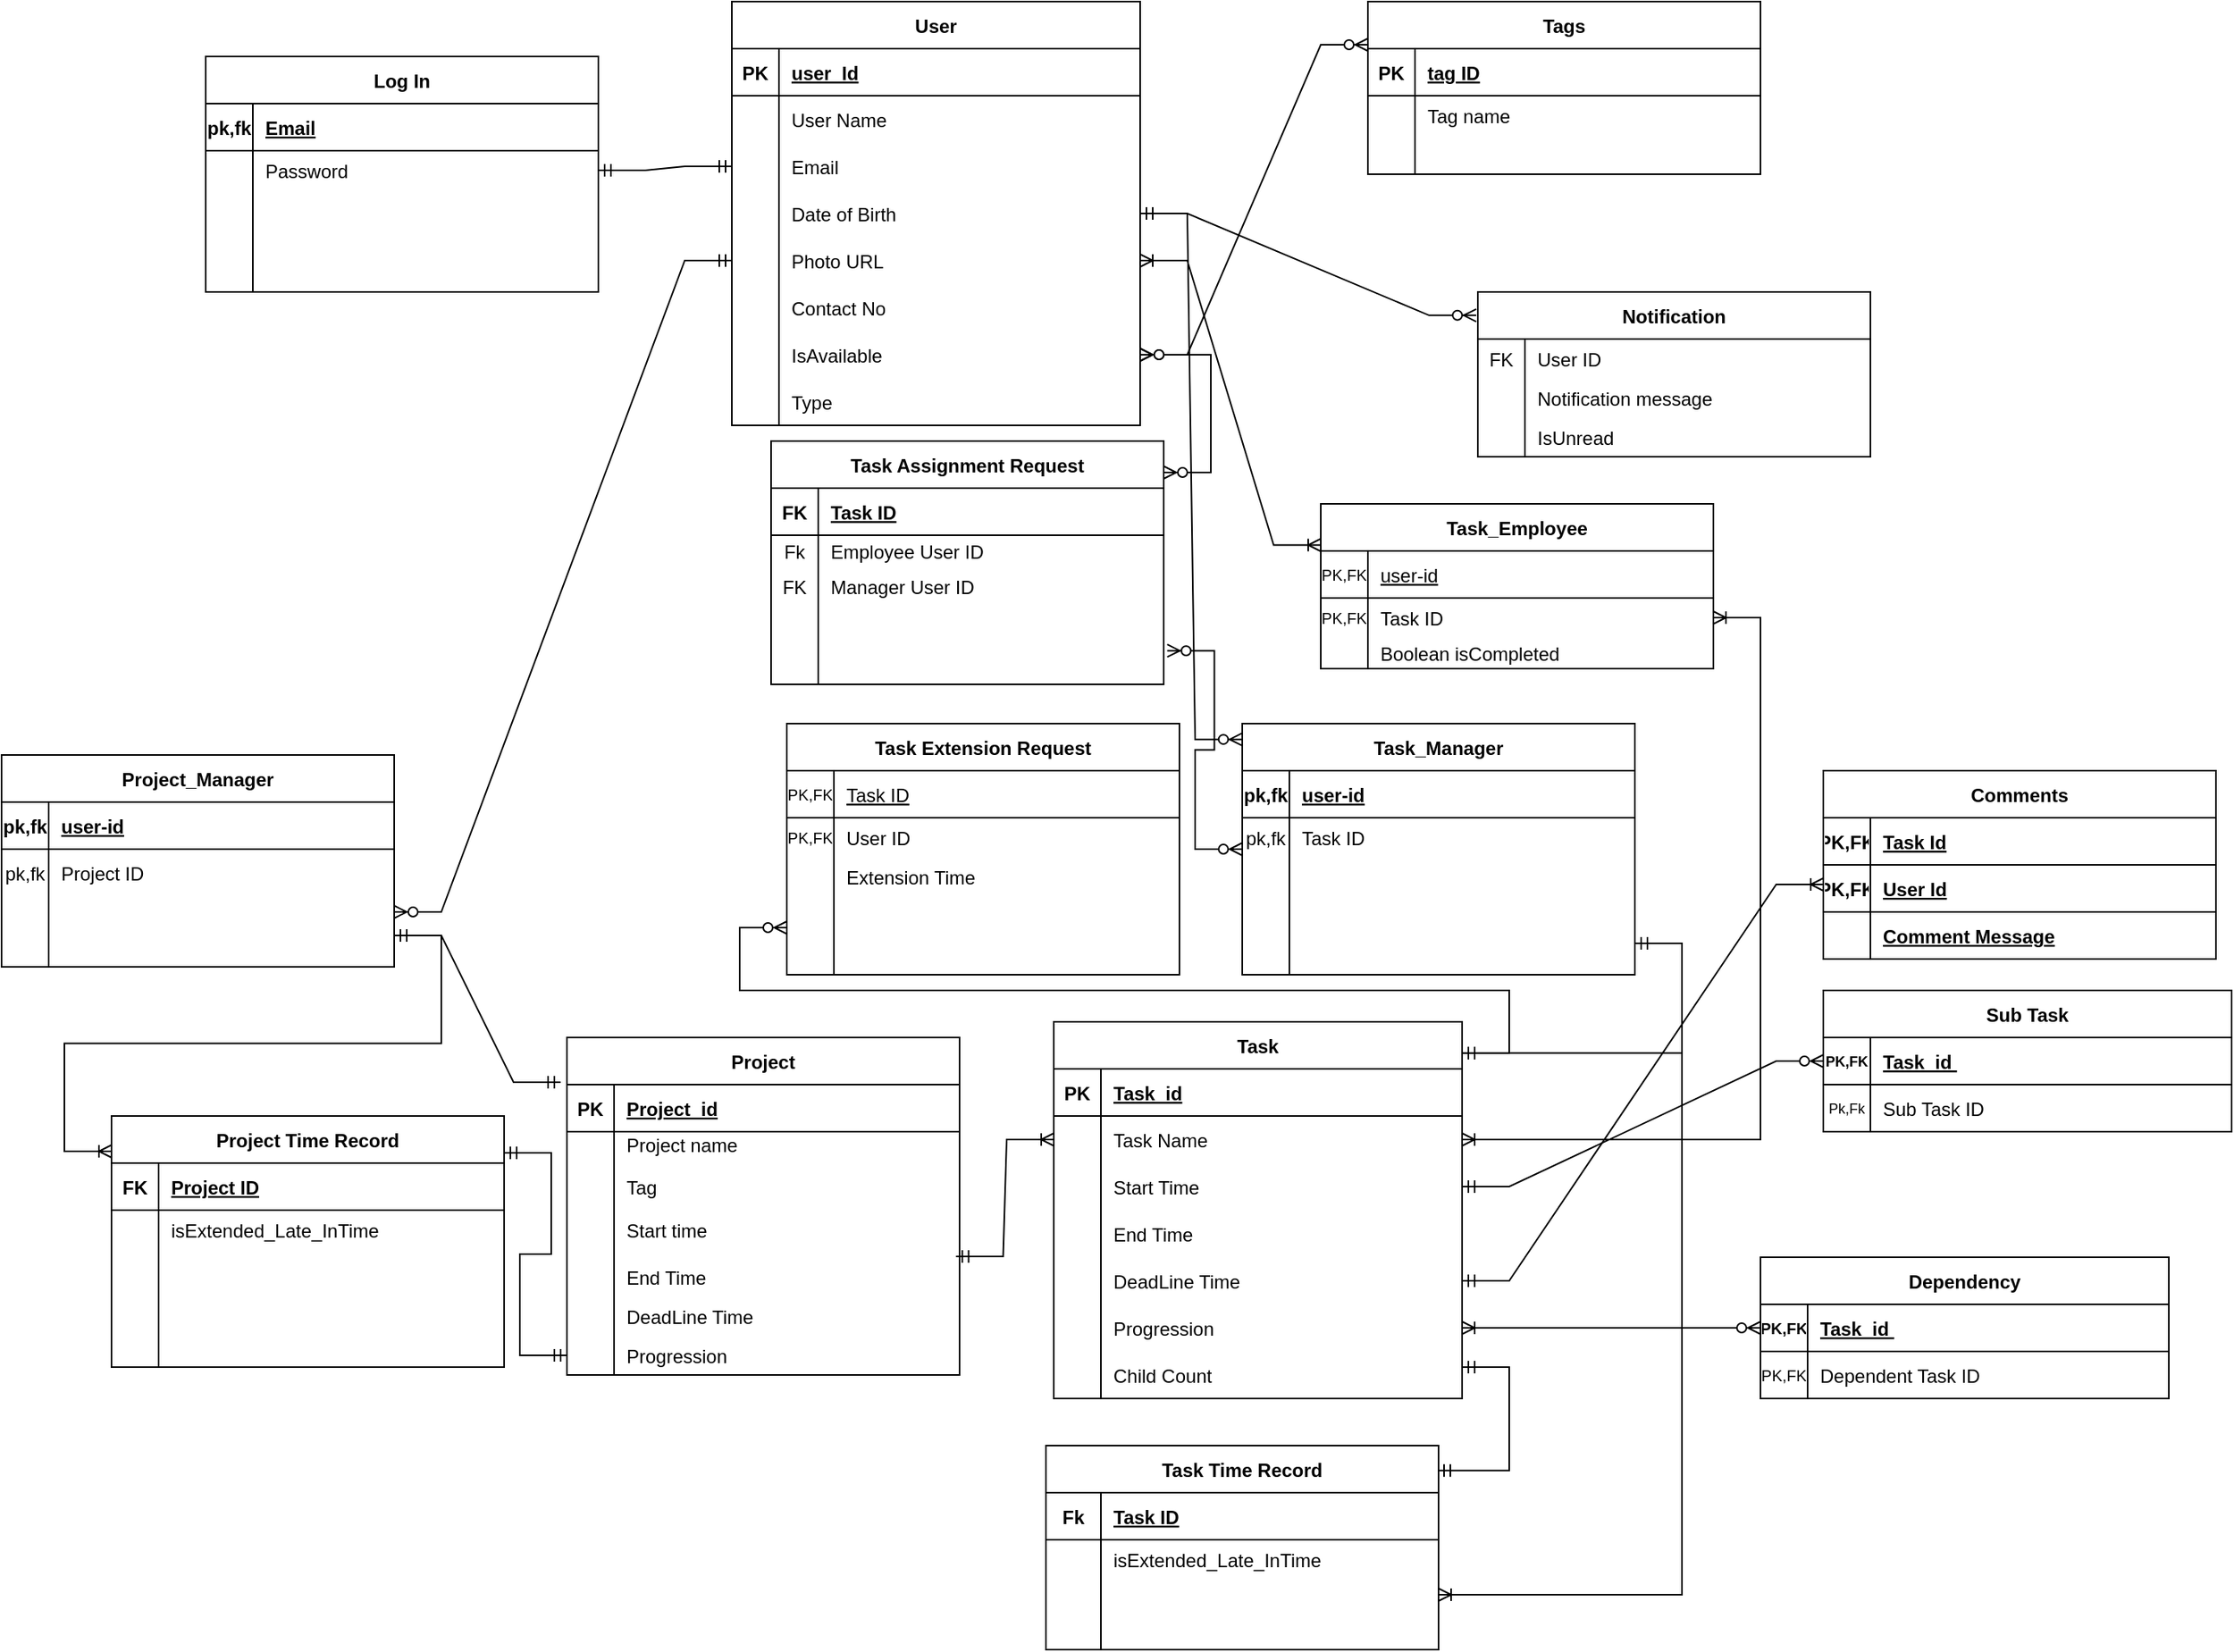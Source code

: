 <mxfile version="23.0.1" type="device">
  <diagram id="R2lEEEUBdFMjLlhIrx00" name="Page-1">
    <mxGraphModel dx="3200" dy="1896" grid="1" gridSize="10" guides="1" tooltips="1" connect="1" arrows="1" fold="1" page="1" pageScale="1" pageWidth="850" pageHeight="1100" math="0" shadow="0" extFonts="Permanent Marker^https://fonts.googleapis.com/css?family=Permanent+Marker">
      <root>
        <mxCell id="0" />
        <mxCell id="1" parent="0" />
        <mxCell id="6ulWsXTgHjM0HuVLxWv0-19" value="Project" style="shape=table;startSize=30;container=1;collapsible=1;childLayout=tableLayout;fixedRows=1;rowLines=0;fontStyle=1;align=center;resizeLast=1;" parent="1" vertex="1">
          <mxGeometry x="-790" y="330" width="250" height="215" as="geometry" />
        </mxCell>
        <mxCell id="6ulWsXTgHjM0HuVLxWv0-20" value="" style="shape=partialRectangle;collapsible=0;dropTarget=0;pointerEvents=0;fillColor=none;points=[[0,0.5],[1,0.5]];portConstraint=eastwest;top=0;left=0;right=0;bottom=1;" parent="6ulWsXTgHjM0HuVLxWv0-19" vertex="1">
          <mxGeometry y="30" width="250" height="30" as="geometry" />
        </mxCell>
        <mxCell id="6ulWsXTgHjM0HuVLxWv0-21" value="PK" style="shape=partialRectangle;overflow=hidden;connectable=0;fillColor=none;top=0;left=0;bottom=0;right=0;fontStyle=1;" parent="6ulWsXTgHjM0HuVLxWv0-20" vertex="1">
          <mxGeometry width="30" height="30" as="geometry">
            <mxRectangle width="30" height="30" as="alternateBounds" />
          </mxGeometry>
        </mxCell>
        <mxCell id="6ulWsXTgHjM0HuVLxWv0-22" value="Project_id" style="shape=partialRectangle;overflow=hidden;connectable=0;fillColor=none;top=0;left=0;bottom=0;right=0;align=left;spacingLeft=6;fontStyle=5;" parent="6ulWsXTgHjM0HuVLxWv0-20" vertex="1">
          <mxGeometry x="30" width="220" height="30" as="geometry">
            <mxRectangle width="220" height="30" as="alternateBounds" />
          </mxGeometry>
        </mxCell>
        <mxCell id="6ulWsXTgHjM0HuVLxWv0-23" value="" style="shape=partialRectangle;collapsible=0;dropTarget=0;pointerEvents=0;fillColor=none;points=[[0,0.5],[1,0.5]];portConstraint=eastwest;top=0;left=0;right=0;bottom=0;" parent="6ulWsXTgHjM0HuVLxWv0-19" vertex="1">
          <mxGeometry y="60" width="250" height="25" as="geometry" />
        </mxCell>
        <mxCell id="6ulWsXTgHjM0HuVLxWv0-24" value="" style="shape=partialRectangle;overflow=hidden;connectable=0;fillColor=none;top=0;left=0;bottom=0;right=0;" parent="6ulWsXTgHjM0HuVLxWv0-23" vertex="1">
          <mxGeometry width="30" height="25" as="geometry">
            <mxRectangle width="30" height="25" as="alternateBounds" />
          </mxGeometry>
        </mxCell>
        <mxCell id="6ulWsXTgHjM0HuVLxWv0-25" value="Project name&#xa;" style="shape=partialRectangle;overflow=hidden;connectable=0;fillColor=none;top=0;left=0;bottom=0;right=0;align=left;spacingLeft=6;" parent="6ulWsXTgHjM0HuVLxWv0-23" vertex="1">
          <mxGeometry x="30" width="220" height="25" as="geometry">
            <mxRectangle width="220" height="25" as="alternateBounds" />
          </mxGeometry>
        </mxCell>
        <mxCell id="6ulWsXTgHjM0HuVLxWv0-26" value="" style="shape=partialRectangle;collapsible=0;dropTarget=0;pointerEvents=0;fillColor=none;points=[[0,0.5],[1,0.5]];portConstraint=eastwest;top=0;left=0;right=0;bottom=0;" parent="6ulWsXTgHjM0HuVLxWv0-19" vertex="1">
          <mxGeometry y="85" width="250" height="20" as="geometry" />
        </mxCell>
        <mxCell id="6ulWsXTgHjM0HuVLxWv0-27" value="" style="shape=partialRectangle;overflow=hidden;connectable=0;fillColor=none;top=0;left=0;bottom=0;right=0;" parent="6ulWsXTgHjM0HuVLxWv0-26" vertex="1">
          <mxGeometry width="30" height="20" as="geometry">
            <mxRectangle width="30" height="20" as="alternateBounds" />
          </mxGeometry>
        </mxCell>
        <mxCell id="6ulWsXTgHjM0HuVLxWv0-28" value="Tag" style="shape=partialRectangle;overflow=hidden;connectable=0;fillColor=none;top=0;left=0;bottom=0;right=0;align=left;spacingLeft=6;fontStyle=0" parent="6ulWsXTgHjM0HuVLxWv0-26" vertex="1">
          <mxGeometry x="30" width="220" height="20" as="geometry">
            <mxRectangle width="220" height="20" as="alternateBounds" />
          </mxGeometry>
        </mxCell>
        <mxCell id="6ulWsXTgHjM0HuVLxWv0-29" value="" style="shape=partialRectangle;collapsible=0;dropTarget=0;pointerEvents=0;fillColor=none;points=[[0,0.5],[1,0.5]];portConstraint=eastwest;top=0;left=0;right=0;bottom=0;" parent="6ulWsXTgHjM0HuVLxWv0-19" vertex="1">
          <mxGeometry y="105" width="250" height="35" as="geometry" />
        </mxCell>
        <mxCell id="6ulWsXTgHjM0HuVLxWv0-30" value="" style="shape=partialRectangle;overflow=hidden;connectable=0;fillColor=none;top=0;left=0;bottom=0;right=0;" parent="6ulWsXTgHjM0HuVLxWv0-29" vertex="1">
          <mxGeometry width="30" height="35" as="geometry">
            <mxRectangle width="30" height="35" as="alternateBounds" />
          </mxGeometry>
        </mxCell>
        <mxCell id="6ulWsXTgHjM0HuVLxWv0-31" value="Start time" style="shape=partialRectangle;overflow=hidden;connectable=0;fillColor=none;top=0;left=0;bottom=0;right=0;align=left;spacingLeft=6;" parent="6ulWsXTgHjM0HuVLxWv0-29" vertex="1">
          <mxGeometry x="30" width="220" height="35" as="geometry">
            <mxRectangle width="220" height="35" as="alternateBounds" />
          </mxGeometry>
        </mxCell>
        <mxCell id="6ulWsXTgHjM0HuVLxWv0-32" value="" style="shape=partialRectangle;collapsible=0;dropTarget=0;pointerEvents=0;fillColor=none;points=[[0,0.5],[1,0.5]];portConstraint=eastwest;top=0;left=0;right=0;bottom=0;" parent="6ulWsXTgHjM0HuVLxWv0-19" vertex="1">
          <mxGeometry y="140" width="250" height="25" as="geometry" />
        </mxCell>
        <mxCell id="6ulWsXTgHjM0HuVLxWv0-33" value="" style="shape=partialRectangle;overflow=hidden;connectable=0;fillColor=none;top=0;left=0;bottom=0;right=0;" parent="6ulWsXTgHjM0HuVLxWv0-32" vertex="1">
          <mxGeometry width="30" height="25" as="geometry">
            <mxRectangle width="30" height="25" as="alternateBounds" />
          </mxGeometry>
        </mxCell>
        <mxCell id="6ulWsXTgHjM0HuVLxWv0-34" value="End Time" style="shape=partialRectangle;overflow=hidden;connectable=0;fillColor=none;top=0;left=0;bottom=0;right=0;align=left;spacingLeft=6;" parent="6ulWsXTgHjM0HuVLxWv0-32" vertex="1">
          <mxGeometry x="30" width="220" height="25" as="geometry">
            <mxRectangle width="220" height="25" as="alternateBounds" />
          </mxGeometry>
        </mxCell>
        <mxCell id="6ulWsXTgHjM0HuVLxWv0-67" value="" style="shape=partialRectangle;collapsible=0;dropTarget=0;pointerEvents=0;fillColor=none;points=[[0,0.5],[1,0.5]];portConstraint=eastwest;top=0;left=0;right=0;bottom=0;" parent="6ulWsXTgHjM0HuVLxWv0-19" vertex="1">
          <mxGeometry y="165" width="250" height="25" as="geometry" />
        </mxCell>
        <mxCell id="6ulWsXTgHjM0HuVLxWv0-68" value="" style="shape=partialRectangle;overflow=hidden;connectable=0;fillColor=none;top=0;left=0;bottom=0;right=0;" parent="6ulWsXTgHjM0HuVLxWv0-67" vertex="1">
          <mxGeometry width="30" height="25" as="geometry">
            <mxRectangle width="30" height="25" as="alternateBounds" />
          </mxGeometry>
        </mxCell>
        <mxCell id="6ulWsXTgHjM0HuVLxWv0-69" value="DeadLine Time" style="shape=partialRectangle;overflow=hidden;connectable=0;fillColor=none;top=0;left=0;bottom=0;right=0;align=left;spacingLeft=6;" parent="6ulWsXTgHjM0HuVLxWv0-67" vertex="1">
          <mxGeometry x="30" width="220" height="25" as="geometry">
            <mxRectangle width="220" height="25" as="alternateBounds" />
          </mxGeometry>
        </mxCell>
        <mxCell id="6ulWsXTgHjM0HuVLxWv0-428" value="" style="shape=partialRectangle;collapsible=0;dropTarget=0;pointerEvents=0;fillColor=none;points=[[0,0.5],[1,0.5]];portConstraint=eastwest;top=0;left=0;right=0;bottom=0;" parent="6ulWsXTgHjM0HuVLxWv0-19" vertex="1">
          <mxGeometry y="190" width="250" height="25" as="geometry" />
        </mxCell>
        <mxCell id="6ulWsXTgHjM0HuVLxWv0-429" value="" style="shape=partialRectangle;overflow=hidden;connectable=0;fillColor=none;top=0;left=0;bottom=0;right=0;" parent="6ulWsXTgHjM0HuVLxWv0-428" vertex="1">
          <mxGeometry width="30" height="25" as="geometry">
            <mxRectangle width="30" height="25" as="alternateBounds" />
          </mxGeometry>
        </mxCell>
        <mxCell id="6ulWsXTgHjM0HuVLxWv0-430" value="Progression" style="shape=partialRectangle;overflow=hidden;connectable=0;fillColor=none;top=0;left=0;bottom=0;right=0;align=left;spacingLeft=6;" parent="6ulWsXTgHjM0HuVLxWv0-428" vertex="1">
          <mxGeometry x="30" width="220" height="25" as="geometry">
            <mxRectangle width="220" height="25" as="alternateBounds" />
          </mxGeometry>
        </mxCell>
        <mxCell id="6ulWsXTgHjM0HuVLxWv0-51" value="Tags" style="shape=table;startSize=30;container=1;collapsible=1;childLayout=tableLayout;fixedRows=1;rowLines=0;fontStyle=1;align=center;resizeLast=1;" parent="1" vertex="1">
          <mxGeometry x="-280" y="-330" width="250" height="110" as="geometry" />
        </mxCell>
        <mxCell id="6ulWsXTgHjM0HuVLxWv0-52" value="" style="shape=partialRectangle;collapsible=0;dropTarget=0;pointerEvents=0;fillColor=none;points=[[0,0.5],[1,0.5]];portConstraint=eastwest;top=0;left=0;right=0;bottom=1;" parent="6ulWsXTgHjM0HuVLxWv0-51" vertex="1">
          <mxGeometry y="30" width="250" height="30" as="geometry" />
        </mxCell>
        <mxCell id="6ulWsXTgHjM0HuVLxWv0-53" value="PK" style="shape=partialRectangle;overflow=hidden;connectable=0;fillColor=none;top=0;left=0;bottom=0;right=0;fontStyle=1;" parent="6ulWsXTgHjM0HuVLxWv0-52" vertex="1">
          <mxGeometry width="30" height="30" as="geometry">
            <mxRectangle width="30" height="30" as="alternateBounds" />
          </mxGeometry>
        </mxCell>
        <mxCell id="6ulWsXTgHjM0HuVLxWv0-54" value="tag ID" style="shape=partialRectangle;overflow=hidden;connectable=0;fillColor=none;top=0;left=0;bottom=0;right=0;align=left;spacingLeft=6;fontStyle=5;" parent="6ulWsXTgHjM0HuVLxWv0-52" vertex="1">
          <mxGeometry x="30" width="220" height="30" as="geometry">
            <mxRectangle width="220" height="30" as="alternateBounds" />
          </mxGeometry>
        </mxCell>
        <mxCell id="6ulWsXTgHjM0HuVLxWv0-55" value="" style="shape=partialRectangle;collapsible=0;dropTarget=0;pointerEvents=0;fillColor=none;points=[[0,0.5],[1,0.5]];portConstraint=eastwest;top=0;left=0;right=0;bottom=0;" parent="6ulWsXTgHjM0HuVLxWv0-51" vertex="1">
          <mxGeometry y="60" width="250" height="25" as="geometry" />
        </mxCell>
        <mxCell id="6ulWsXTgHjM0HuVLxWv0-56" value="" style="shape=partialRectangle;overflow=hidden;connectable=0;fillColor=none;top=0;left=0;bottom=0;right=0;" parent="6ulWsXTgHjM0HuVLxWv0-55" vertex="1">
          <mxGeometry width="30" height="25" as="geometry">
            <mxRectangle width="30" height="25" as="alternateBounds" />
          </mxGeometry>
        </mxCell>
        <mxCell id="6ulWsXTgHjM0HuVLxWv0-57" value="Tag name" style="shape=partialRectangle;overflow=hidden;connectable=0;fillColor=none;top=0;left=0;bottom=0;right=0;align=left;spacingLeft=6;" parent="6ulWsXTgHjM0HuVLxWv0-55" vertex="1">
          <mxGeometry x="30" width="220" height="25" as="geometry">
            <mxRectangle width="220" height="25" as="alternateBounds" />
          </mxGeometry>
        </mxCell>
        <mxCell id="6ulWsXTgHjM0HuVLxWv0-64" value="" style="shape=partialRectangle;collapsible=0;dropTarget=0;pointerEvents=0;fillColor=none;points=[[0,0.5],[1,0.5]];portConstraint=eastwest;top=0;left=0;right=0;bottom=0;" parent="6ulWsXTgHjM0HuVLxWv0-51" vertex="1">
          <mxGeometry y="85" width="250" height="25" as="geometry" />
        </mxCell>
        <mxCell id="6ulWsXTgHjM0HuVLxWv0-65" value="" style="shape=partialRectangle;overflow=hidden;connectable=0;fillColor=none;top=0;left=0;bottom=0;right=0;" parent="6ulWsXTgHjM0HuVLxWv0-64" vertex="1">
          <mxGeometry width="30" height="25" as="geometry">
            <mxRectangle width="30" height="25" as="alternateBounds" />
          </mxGeometry>
        </mxCell>
        <mxCell id="6ulWsXTgHjM0HuVLxWv0-66" value="" style="shape=partialRectangle;overflow=hidden;connectable=0;fillColor=none;top=0;left=0;bottom=0;right=0;align=left;spacingLeft=6;" parent="6ulWsXTgHjM0HuVLxWv0-64" vertex="1">
          <mxGeometry x="30" width="220" height="25" as="geometry">
            <mxRectangle width="220" height="25" as="alternateBounds" />
          </mxGeometry>
        </mxCell>
        <mxCell id="6ulWsXTgHjM0HuVLxWv0-108" value="Task" style="shape=table;startSize=30;container=1;collapsible=1;childLayout=tableLayout;fixedRows=1;rowLines=0;fontStyle=1;align=center;resizeLast=1;" parent="1" vertex="1">
          <mxGeometry x="-480" y="320" width="260" height="240" as="geometry" />
        </mxCell>
        <mxCell id="6ulWsXTgHjM0HuVLxWv0-109" value="" style="shape=partialRectangle;collapsible=0;dropTarget=0;pointerEvents=0;fillColor=none;points=[[0,0.5],[1,0.5]];portConstraint=eastwest;top=0;left=0;right=0;bottom=1;" parent="6ulWsXTgHjM0HuVLxWv0-108" vertex="1">
          <mxGeometry y="30" width="260" height="30" as="geometry" />
        </mxCell>
        <mxCell id="6ulWsXTgHjM0HuVLxWv0-110" value="PK" style="shape=partialRectangle;overflow=hidden;connectable=0;fillColor=none;top=0;left=0;bottom=0;right=0;fontStyle=1;" parent="6ulWsXTgHjM0HuVLxWv0-109" vertex="1">
          <mxGeometry width="30" height="30" as="geometry">
            <mxRectangle width="30" height="30" as="alternateBounds" />
          </mxGeometry>
        </mxCell>
        <mxCell id="6ulWsXTgHjM0HuVLxWv0-111" value="Task_id" style="shape=partialRectangle;overflow=hidden;connectable=0;fillColor=none;top=0;left=0;bottom=0;right=0;align=left;spacingLeft=6;fontStyle=5;" parent="6ulWsXTgHjM0HuVLxWv0-109" vertex="1">
          <mxGeometry x="30" width="230" height="30" as="geometry">
            <mxRectangle width="230" height="30" as="alternateBounds" />
          </mxGeometry>
        </mxCell>
        <mxCell id="6ulWsXTgHjM0HuVLxWv0-115" value="" style="shape=partialRectangle;collapsible=0;dropTarget=0;pointerEvents=0;fillColor=none;points=[[0,0.5],[1,0.5]];portConstraint=eastwest;top=0;left=0;right=0;bottom=0;" parent="6ulWsXTgHjM0HuVLxWv0-108" vertex="1">
          <mxGeometry y="60" width="260" height="30" as="geometry" />
        </mxCell>
        <mxCell id="6ulWsXTgHjM0HuVLxWv0-116" value="" style="shape=partialRectangle;overflow=hidden;connectable=0;fillColor=none;top=0;left=0;bottom=0;right=0;" parent="6ulWsXTgHjM0HuVLxWv0-115" vertex="1">
          <mxGeometry width="30" height="30" as="geometry">
            <mxRectangle width="30" height="30" as="alternateBounds" />
          </mxGeometry>
        </mxCell>
        <mxCell id="6ulWsXTgHjM0HuVLxWv0-117" value="Task Name" style="shape=partialRectangle;overflow=hidden;connectable=0;fillColor=none;top=0;left=0;bottom=0;right=0;align=left;spacingLeft=6;" parent="6ulWsXTgHjM0HuVLxWv0-115" vertex="1">
          <mxGeometry x="30" width="230" height="30" as="geometry">
            <mxRectangle width="230" height="30" as="alternateBounds" />
          </mxGeometry>
        </mxCell>
        <mxCell id="6ulWsXTgHjM0HuVLxWv0-118" value="" style="shape=partialRectangle;collapsible=0;dropTarget=0;pointerEvents=0;fillColor=none;points=[[0,0.5],[1,0.5]];portConstraint=eastwest;top=0;left=0;right=0;bottom=0;" parent="6ulWsXTgHjM0HuVLxWv0-108" vertex="1">
          <mxGeometry y="90" width="260" height="30" as="geometry" />
        </mxCell>
        <mxCell id="6ulWsXTgHjM0HuVLxWv0-119" value="" style="shape=partialRectangle;overflow=hidden;connectable=0;fillColor=none;top=0;left=0;bottom=0;right=0;" parent="6ulWsXTgHjM0HuVLxWv0-118" vertex="1">
          <mxGeometry width="30" height="30" as="geometry">
            <mxRectangle width="30" height="30" as="alternateBounds" />
          </mxGeometry>
        </mxCell>
        <mxCell id="6ulWsXTgHjM0HuVLxWv0-120" value="Start Time" style="shape=partialRectangle;overflow=hidden;connectable=0;fillColor=none;top=0;left=0;bottom=0;right=0;align=left;spacingLeft=6;" parent="6ulWsXTgHjM0HuVLxWv0-118" vertex="1">
          <mxGeometry x="30" width="230" height="30" as="geometry">
            <mxRectangle width="230" height="30" as="alternateBounds" />
          </mxGeometry>
        </mxCell>
        <mxCell id="6ulWsXTgHjM0HuVLxWv0-121" value="" style="shape=partialRectangle;collapsible=0;dropTarget=0;pointerEvents=0;fillColor=none;points=[[0,0.5],[1,0.5]];portConstraint=eastwest;top=0;left=0;right=0;bottom=0;" parent="6ulWsXTgHjM0HuVLxWv0-108" vertex="1">
          <mxGeometry y="120" width="260" height="30" as="geometry" />
        </mxCell>
        <mxCell id="6ulWsXTgHjM0HuVLxWv0-122" value="" style="shape=partialRectangle;overflow=hidden;connectable=0;fillColor=none;top=0;left=0;bottom=0;right=0;" parent="6ulWsXTgHjM0HuVLxWv0-121" vertex="1">
          <mxGeometry width="30" height="30" as="geometry">
            <mxRectangle width="30" height="30" as="alternateBounds" />
          </mxGeometry>
        </mxCell>
        <mxCell id="6ulWsXTgHjM0HuVLxWv0-123" value="End Time" style="shape=partialRectangle;overflow=hidden;connectable=0;fillColor=none;top=0;left=0;bottom=0;right=0;align=left;spacingLeft=6;" parent="6ulWsXTgHjM0HuVLxWv0-121" vertex="1">
          <mxGeometry x="30" width="230" height="30" as="geometry">
            <mxRectangle width="230" height="30" as="alternateBounds" />
          </mxGeometry>
        </mxCell>
        <mxCell id="6ulWsXTgHjM0HuVLxWv0-124" value="" style="shape=partialRectangle;collapsible=0;dropTarget=0;pointerEvents=0;fillColor=none;points=[[0,0.5],[1,0.5]];portConstraint=eastwest;top=0;left=0;right=0;bottom=0;" parent="6ulWsXTgHjM0HuVLxWv0-108" vertex="1">
          <mxGeometry y="150" width="260" height="30" as="geometry" />
        </mxCell>
        <mxCell id="6ulWsXTgHjM0HuVLxWv0-125" value="" style="shape=partialRectangle;overflow=hidden;connectable=0;fillColor=none;top=0;left=0;bottom=0;right=0;" parent="6ulWsXTgHjM0HuVLxWv0-124" vertex="1">
          <mxGeometry width="30" height="30" as="geometry">
            <mxRectangle width="30" height="30" as="alternateBounds" />
          </mxGeometry>
        </mxCell>
        <mxCell id="6ulWsXTgHjM0HuVLxWv0-126" value="DeadLine Time" style="shape=partialRectangle;overflow=hidden;connectable=0;fillColor=none;top=0;left=0;bottom=0;right=0;align=left;spacingLeft=6;" parent="6ulWsXTgHjM0HuVLxWv0-124" vertex="1">
          <mxGeometry x="30" width="230" height="30" as="geometry">
            <mxRectangle width="230" height="30" as="alternateBounds" />
          </mxGeometry>
        </mxCell>
        <mxCell id="6ulWsXTgHjM0HuVLxWv0-425" value="" style="shape=partialRectangle;collapsible=0;dropTarget=0;pointerEvents=0;fillColor=none;points=[[0,0.5],[1,0.5]];portConstraint=eastwest;top=0;left=0;right=0;bottom=0;" parent="6ulWsXTgHjM0HuVLxWv0-108" vertex="1">
          <mxGeometry y="180" width="260" height="30" as="geometry" />
        </mxCell>
        <mxCell id="6ulWsXTgHjM0HuVLxWv0-426" value="" style="shape=partialRectangle;overflow=hidden;connectable=0;fillColor=none;top=0;left=0;bottom=0;right=0;" parent="6ulWsXTgHjM0HuVLxWv0-425" vertex="1">
          <mxGeometry width="30" height="30" as="geometry">
            <mxRectangle width="30" height="30" as="alternateBounds" />
          </mxGeometry>
        </mxCell>
        <mxCell id="6ulWsXTgHjM0HuVLxWv0-427" value="Progression" style="shape=partialRectangle;overflow=hidden;connectable=0;fillColor=none;top=0;left=0;bottom=0;right=0;align=left;spacingLeft=6;" parent="6ulWsXTgHjM0HuVLxWv0-425" vertex="1">
          <mxGeometry x="30" width="230" height="30" as="geometry">
            <mxRectangle width="230" height="30" as="alternateBounds" />
          </mxGeometry>
        </mxCell>
        <mxCell id="uRSwlDoWA5tq5TJiuAV9-27" value="" style="shape=partialRectangle;collapsible=0;dropTarget=0;pointerEvents=0;fillColor=none;points=[[0,0.5],[1,0.5]];portConstraint=eastwest;top=0;left=0;right=0;bottom=0;" parent="6ulWsXTgHjM0HuVLxWv0-108" vertex="1">
          <mxGeometry y="210" width="260" height="30" as="geometry" />
        </mxCell>
        <mxCell id="uRSwlDoWA5tq5TJiuAV9-28" value="" style="shape=partialRectangle;overflow=hidden;connectable=0;fillColor=none;top=0;left=0;bottom=0;right=0;" parent="uRSwlDoWA5tq5TJiuAV9-27" vertex="1">
          <mxGeometry width="30" height="30" as="geometry">
            <mxRectangle width="30" height="30" as="alternateBounds" />
          </mxGeometry>
        </mxCell>
        <mxCell id="uRSwlDoWA5tq5TJiuAV9-29" value="Child Count" style="shape=partialRectangle;overflow=hidden;connectable=0;fillColor=none;top=0;left=0;bottom=0;right=0;align=left;spacingLeft=6;" parent="uRSwlDoWA5tq5TJiuAV9-27" vertex="1">
          <mxGeometry x="30" width="230" height="30" as="geometry">
            <mxRectangle width="230" height="30" as="alternateBounds" />
          </mxGeometry>
        </mxCell>
        <mxCell id="6ulWsXTgHjM0HuVLxWv0-184" value="Task_Employee" style="shape=table;startSize=30;container=1;collapsible=1;childLayout=tableLayout;fixedRows=1;rowLines=0;fontStyle=1;align=center;resizeLast=1;" parent="1" vertex="1">
          <mxGeometry x="-310" y="-10" width="250" height="105" as="geometry" />
        </mxCell>
        <mxCell id="6ulWsXTgHjM0HuVLxWv0-185" value="" style="shape=partialRectangle;collapsible=0;dropTarget=0;pointerEvents=0;fillColor=none;points=[[0,0.5],[1,0.5]];portConstraint=eastwest;top=0;left=0;right=0;bottom=1;" parent="6ulWsXTgHjM0HuVLxWv0-184" vertex="1">
          <mxGeometry y="30" width="250" height="30" as="geometry" />
        </mxCell>
        <mxCell id="6ulWsXTgHjM0HuVLxWv0-186" value="PK,FK" style="shape=partialRectangle;overflow=hidden;connectable=0;fillColor=none;top=0;left=0;bottom=0;right=0;fontStyle=0;fontSize=10;" parent="6ulWsXTgHjM0HuVLxWv0-185" vertex="1">
          <mxGeometry width="30" height="30" as="geometry">
            <mxRectangle width="30" height="30" as="alternateBounds" />
          </mxGeometry>
        </mxCell>
        <mxCell id="6ulWsXTgHjM0HuVLxWv0-187" value="user-id" style="shape=partialRectangle;overflow=hidden;connectable=0;fillColor=none;top=0;left=0;bottom=0;right=0;align=left;spacingLeft=6;fontStyle=4;" parent="6ulWsXTgHjM0HuVLxWv0-185" vertex="1">
          <mxGeometry x="30" width="220" height="30" as="geometry">
            <mxRectangle width="220" height="30" as="alternateBounds" />
          </mxGeometry>
        </mxCell>
        <mxCell id="6ulWsXTgHjM0HuVLxWv0-188" value="" style="shape=partialRectangle;collapsible=0;dropTarget=0;pointerEvents=0;fillColor=none;points=[[0,0.5],[1,0.5]];portConstraint=eastwest;top=0;left=0;right=0;bottom=0;" parent="6ulWsXTgHjM0HuVLxWv0-184" vertex="1">
          <mxGeometry y="60" width="250" height="25" as="geometry" />
        </mxCell>
        <mxCell id="6ulWsXTgHjM0HuVLxWv0-189" value="PK,FK" style="shape=partialRectangle;overflow=hidden;connectable=0;fillColor=none;top=0;left=0;bottom=0;right=0;fontSize=10;" parent="6ulWsXTgHjM0HuVLxWv0-188" vertex="1">
          <mxGeometry width="30" height="25" as="geometry">
            <mxRectangle width="30" height="25" as="alternateBounds" />
          </mxGeometry>
        </mxCell>
        <mxCell id="6ulWsXTgHjM0HuVLxWv0-190" value="Task ID" style="shape=partialRectangle;overflow=hidden;connectable=0;fillColor=none;top=0;left=0;bottom=0;right=0;align=left;spacingLeft=6;" parent="6ulWsXTgHjM0HuVLxWv0-188" vertex="1">
          <mxGeometry x="30" width="220" height="25" as="geometry">
            <mxRectangle width="220" height="25" as="alternateBounds" />
          </mxGeometry>
        </mxCell>
        <mxCell id="6ulWsXTgHjM0HuVLxWv0-191" value="" style="shape=partialRectangle;collapsible=0;dropTarget=0;pointerEvents=0;fillColor=none;points=[[0,0.5],[1,0.5]];portConstraint=eastwest;top=0;left=0;right=0;bottom=0;" parent="6ulWsXTgHjM0HuVLxWv0-184" vertex="1">
          <mxGeometry y="85" width="250" height="20" as="geometry" />
        </mxCell>
        <mxCell id="6ulWsXTgHjM0HuVLxWv0-192" value="" style="shape=partialRectangle;overflow=hidden;connectable=0;fillColor=none;top=0;left=0;bottom=0;right=0;" parent="6ulWsXTgHjM0HuVLxWv0-191" vertex="1">
          <mxGeometry width="30" height="20" as="geometry">
            <mxRectangle width="30" height="20" as="alternateBounds" />
          </mxGeometry>
        </mxCell>
        <mxCell id="6ulWsXTgHjM0HuVLxWv0-193" value="Boolean isCompleted" style="shape=partialRectangle;overflow=hidden;connectable=0;fillColor=none;top=0;left=0;bottom=0;right=0;align=left;spacingLeft=6;fontStyle=0" parent="6ulWsXTgHjM0HuVLxWv0-191" vertex="1">
          <mxGeometry x="30" width="220" height="20" as="geometry">
            <mxRectangle width="220" height="20" as="alternateBounds" />
          </mxGeometry>
        </mxCell>
        <mxCell id="6ulWsXTgHjM0HuVLxWv0-299" value="Project Time Record" style="shape=table;startSize=30;container=1;collapsible=1;childLayout=tableLayout;fixedRows=1;rowLines=0;fontStyle=1;align=center;resizeLast=1;" parent="1" vertex="1">
          <mxGeometry x="-1080" y="380" width="250" height="160" as="geometry" />
        </mxCell>
        <mxCell id="6ulWsXTgHjM0HuVLxWv0-300" value="" style="shape=partialRectangle;collapsible=0;dropTarget=0;pointerEvents=0;fillColor=none;points=[[0,0.5],[1,0.5]];portConstraint=eastwest;top=0;left=0;right=0;bottom=1;" parent="6ulWsXTgHjM0HuVLxWv0-299" vertex="1">
          <mxGeometry y="30" width="250" height="30" as="geometry" />
        </mxCell>
        <mxCell id="6ulWsXTgHjM0HuVLxWv0-301" value="FK" style="shape=partialRectangle;overflow=hidden;connectable=0;fillColor=none;top=0;left=0;bottom=0;right=0;fontStyle=1;" parent="6ulWsXTgHjM0HuVLxWv0-300" vertex="1">
          <mxGeometry width="30" height="30" as="geometry">
            <mxRectangle width="30" height="30" as="alternateBounds" />
          </mxGeometry>
        </mxCell>
        <mxCell id="6ulWsXTgHjM0HuVLxWv0-302" value="Project ID" style="shape=partialRectangle;overflow=hidden;connectable=0;fillColor=none;top=0;left=0;bottom=0;right=0;align=left;spacingLeft=6;fontStyle=5;" parent="6ulWsXTgHjM0HuVLxWv0-300" vertex="1">
          <mxGeometry x="30" width="220" height="30" as="geometry">
            <mxRectangle width="220" height="30" as="alternateBounds" />
          </mxGeometry>
        </mxCell>
        <mxCell id="6ulWsXTgHjM0HuVLxWv0-303" value="" style="shape=partialRectangle;collapsible=0;dropTarget=0;pointerEvents=0;fillColor=none;points=[[0,0.5],[1,0.5]];portConstraint=eastwest;top=0;left=0;right=0;bottom=0;" parent="6ulWsXTgHjM0HuVLxWv0-299" vertex="1">
          <mxGeometry y="60" width="250" height="25" as="geometry" />
        </mxCell>
        <mxCell id="6ulWsXTgHjM0HuVLxWv0-304" value="" style="shape=partialRectangle;overflow=hidden;connectable=0;fillColor=none;top=0;left=0;bottom=0;right=0;" parent="6ulWsXTgHjM0HuVLxWv0-303" vertex="1">
          <mxGeometry width="30" height="25" as="geometry">
            <mxRectangle width="30" height="25" as="alternateBounds" />
          </mxGeometry>
        </mxCell>
        <mxCell id="6ulWsXTgHjM0HuVLxWv0-305" value="isExtended_Late_InTime" style="shape=partialRectangle;overflow=hidden;connectable=0;fillColor=none;top=0;left=0;bottom=0;right=0;align=left;spacingLeft=6;" parent="6ulWsXTgHjM0HuVLxWv0-303" vertex="1">
          <mxGeometry x="30" width="220" height="25" as="geometry">
            <mxRectangle width="220" height="25" as="alternateBounds" />
          </mxGeometry>
        </mxCell>
        <mxCell id="6ulWsXTgHjM0HuVLxWv0-306" value="" style="shape=partialRectangle;collapsible=0;dropTarget=0;pointerEvents=0;fillColor=none;points=[[0,0.5],[1,0.5]];portConstraint=eastwest;top=0;left=0;right=0;bottom=0;" parent="6ulWsXTgHjM0HuVLxWv0-299" vertex="1">
          <mxGeometry y="85" width="250" height="25" as="geometry" />
        </mxCell>
        <mxCell id="6ulWsXTgHjM0HuVLxWv0-307" value="" style="shape=partialRectangle;overflow=hidden;connectable=0;fillColor=none;top=0;left=0;bottom=0;right=0;" parent="6ulWsXTgHjM0HuVLxWv0-306" vertex="1">
          <mxGeometry width="30" height="25" as="geometry">
            <mxRectangle width="30" height="25" as="alternateBounds" />
          </mxGeometry>
        </mxCell>
        <mxCell id="6ulWsXTgHjM0HuVLxWv0-308" value="" style="shape=partialRectangle;overflow=hidden;connectable=0;fillColor=none;top=0;left=0;bottom=0;right=0;align=left;spacingLeft=6;fontStyle=0" parent="6ulWsXTgHjM0HuVLxWv0-306" vertex="1">
          <mxGeometry x="30" width="220" height="25" as="geometry">
            <mxRectangle width="220" height="25" as="alternateBounds" />
          </mxGeometry>
        </mxCell>
        <mxCell id="6ulWsXTgHjM0HuVLxWv0-309" value="" style="shape=partialRectangle;collapsible=0;dropTarget=0;pointerEvents=0;fillColor=none;points=[[0,0.5],[1,0.5]];portConstraint=eastwest;top=0;left=0;right=0;bottom=0;" parent="6ulWsXTgHjM0HuVLxWv0-299" vertex="1">
          <mxGeometry y="110" width="250" height="25" as="geometry" />
        </mxCell>
        <mxCell id="6ulWsXTgHjM0HuVLxWv0-310" value="" style="shape=partialRectangle;overflow=hidden;connectable=0;fillColor=none;top=0;left=0;bottom=0;right=0;" parent="6ulWsXTgHjM0HuVLxWv0-309" vertex="1">
          <mxGeometry width="30" height="25" as="geometry">
            <mxRectangle width="30" height="25" as="alternateBounds" />
          </mxGeometry>
        </mxCell>
        <mxCell id="6ulWsXTgHjM0HuVLxWv0-311" value="" style="shape=partialRectangle;overflow=hidden;connectable=0;fillColor=none;top=0;left=0;bottom=0;right=0;align=left;spacingLeft=6;" parent="6ulWsXTgHjM0HuVLxWv0-309" vertex="1">
          <mxGeometry x="30" width="220" height="25" as="geometry">
            <mxRectangle width="220" height="25" as="alternateBounds" />
          </mxGeometry>
        </mxCell>
        <mxCell id="6ulWsXTgHjM0HuVLxWv0-312" value="" style="shape=partialRectangle;collapsible=0;dropTarget=0;pointerEvents=0;fillColor=none;points=[[0,0.5],[1,0.5]];portConstraint=eastwest;top=0;left=0;right=0;bottom=0;" parent="6ulWsXTgHjM0HuVLxWv0-299" vertex="1">
          <mxGeometry y="135" width="250" height="25" as="geometry" />
        </mxCell>
        <mxCell id="6ulWsXTgHjM0HuVLxWv0-313" value="" style="shape=partialRectangle;overflow=hidden;connectable=0;fillColor=none;top=0;left=0;bottom=0;right=0;" parent="6ulWsXTgHjM0HuVLxWv0-312" vertex="1">
          <mxGeometry width="30" height="25" as="geometry">
            <mxRectangle width="30" height="25" as="alternateBounds" />
          </mxGeometry>
        </mxCell>
        <mxCell id="6ulWsXTgHjM0HuVLxWv0-314" value="" style="shape=partialRectangle;overflow=hidden;connectable=0;fillColor=none;top=0;left=0;bottom=0;right=0;align=left;spacingLeft=6;" parent="6ulWsXTgHjM0HuVLxWv0-312" vertex="1">
          <mxGeometry x="30" width="220" height="25" as="geometry">
            <mxRectangle width="220" height="25" as="alternateBounds" />
          </mxGeometry>
        </mxCell>
        <mxCell id="6ulWsXTgHjM0HuVLxWv0-318" value="Project_Manager" style="shape=table;startSize=30;container=1;collapsible=1;childLayout=tableLayout;fixedRows=1;rowLines=0;fontStyle=1;align=center;resizeLast=1;" parent="1" vertex="1">
          <mxGeometry x="-1150" y="150" width="250" height="135" as="geometry" />
        </mxCell>
        <mxCell id="6ulWsXTgHjM0HuVLxWv0-319" value="" style="shape=partialRectangle;collapsible=0;dropTarget=0;pointerEvents=0;fillColor=none;points=[[0,0.5],[1,0.5]];portConstraint=eastwest;top=0;left=0;right=0;bottom=1;" parent="6ulWsXTgHjM0HuVLxWv0-318" vertex="1">
          <mxGeometry y="30" width="250" height="30" as="geometry" />
        </mxCell>
        <mxCell id="6ulWsXTgHjM0HuVLxWv0-320" value="pk,fk" style="shape=partialRectangle;overflow=hidden;connectable=0;fillColor=none;top=0;left=0;bottom=0;right=0;fontStyle=1;" parent="6ulWsXTgHjM0HuVLxWv0-319" vertex="1">
          <mxGeometry width="30" height="30" as="geometry">
            <mxRectangle width="30" height="30" as="alternateBounds" />
          </mxGeometry>
        </mxCell>
        <mxCell id="6ulWsXTgHjM0HuVLxWv0-321" value="user-id" style="shape=partialRectangle;overflow=hidden;connectable=0;fillColor=none;top=0;left=0;bottom=0;right=0;align=left;spacingLeft=6;fontStyle=5;" parent="6ulWsXTgHjM0HuVLxWv0-319" vertex="1">
          <mxGeometry x="30" width="220" height="30" as="geometry">
            <mxRectangle width="220" height="30" as="alternateBounds" />
          </mxGeometry>
        </mxCell>
        <mxCell id="6ulWsXTgHjM0HuVLxWv0-322" value="" style="shape=partialRectangle;collapsible=0;dropTarget=0;pointerEvents=0;fillColor=none;points=[[0,0.5],[1,0.5]];portConstraint=eastwest;top=0;left=0;right=0;bottom=0;" parent="6ulWsXTgHjM0HuVLxWv0-318" vertex="1">
          <mxGeometry y="60" width="250" height="30" as="geometry" />
        </mxCell>
        <mxCell id="6ulWsXTgHjM0HuVLxWv0-323" value="pk,fk" style="shape=partialRectangle;overflow=hidden;connectable=0;fillColor=none;top=0;left=0;bottom=0;right=0;" parent="6ulWsXTgHjM0HuVLxWv0-322" vertex="1">
          <mxGeometry width="30" height="30" as="geometry">
            <mxRectangle width="30" height="30" as="alternateBounds" />
          </mxGeometry>
        </mxCell>
        <mxCell id="6ulWsXTgHjM0HuVLxWv0-324" value="Project ID" style="shape=partialRectangle;overflow=hidden;connectable=0;fillColor=none;top=0;left=0;bottom=0;right=0;align=left;spacingLeft=6;" parent="6ulWsXTgHjM0HuVLxWv0-322" vertex="1">
          <mxGeometry x="30" width="220" height="30" as="geometry">
            <mxRectangle width="220" height="30" as="alternateBounds" />
          </mxGeometry>
        </mxCell>
        <mxCell id="6ulWsXTgHjM0HuVLxWv0-325" value="" style="shape=partialRectangle;collapsible=0;dropTarget=0;pointerEvents=0;fillColor=none;points=[[0,0.5],[1,0.5]];portConstraint=eastwest;top=0;left=0;right=0;bottom=0;" parent="6ulWsXTgHjM0HuVLxWv0-318" vertex="1">
          <mxGeometry y="90" width="250" height="20" as="geometry" />
        </mxCell>
        <mxCell id="6ulWsXTgHjM0HuVLxWv0-326" value="" style="shape=partialRectangle;overflow=hidden;connectable=0;fillColor=none;top=0;left=0;bottom=0;right=0;" parent="6ulWsXTgHjM0HuVLxWv0-325" vertex="1">
          <mxGeometry width="30" height="20" as="geometry">
            <mxRectangle width="30" height="20" as="alternateBounds" />
          </mxGeometry>
        </mxCell>
        <mxCell id="6ulWsXTgHjM0HuVLxWv0-327" value="" style="shape=partialRectangle;overflow=hidden;connectable=0;fillColor=none;top=0;left=0;bottom=0;right=0;align=left;spacingLeft=6;fontStyle=1" parent="6ulWsXTgHjM0HuVLxWv0-325" vertex="1">
          <mxGeometry x="30" width="220" height="20" as="geometry">
            <mxRectangle width="220" height="20" as="alternateBounds" />
          </mxGeometry>
        </mxCell>
        <mxCell id="6ulWsXTgHjM0HuVLxWv0-331" value="" style="shape=partialRectangle;collapsible=0;dropTarget=0;pointerEvents=0;fillColor=none;points=[[0,0.5],[1,0.5]];portConstraint=eastwest;top=0;left=0;right=0;bottom=0;" parent="6ulWsXTgHjM0HuVLxWv0-318" vertex="1">
          <mxGeometry y="110" width="250" height="25" as="geometry" />
        </mxCell>
        <mxCell id="6ulWsXTgHjM0HuVLxWv0-332" value="" style="shape=partialRectangle;overflow=hidden;connectable=0;fillColor=none;top=0;left=0;bottom=0;right=0;" parent="6ulWsXTgHjM0HuVLxWv0-331" vertex="1">
          <mxGeometry width="30" height="25" as="geometry">
            <mxRectangle width="30" height="25" as="alternateBounds" />
          </mxGeometry>
        </mxCell>
        <mxCell id="6ulWsXTgHjM0HuVLxWv0-333" value="" style="shape=partialRectangle;overflow=hidden;connectable=0;fillColor=none;top=0;left=0;bottom=0;right=0;align=left;spacingLeft=6;" parent="6ulWsXTgHjM0HuVLxWv0-331" vertex="1">
          <mxGeometry x="30" width="220" height="25" as="geometry">
            <mxRectangle width="220" height="25" as="alternateBounds" />
          </mxGeometry>
        </mxCell>
        <mxCell id="6ulWsXTgHjM0HuVLxWv0-335" value="Task_Manager" style="shape=table;startSize=30;container=1;collapsible=1;childLayout=tableLayout;fixedRows=1;rowLines=0;fontStyle=1;align=center;resizeLast=1;" parent="1" vertex="1">
          <mxGeometry x="-360" y="130" width="250" height="160" as="geometry" />
        </mxCell>
        <mxCell id="6ulWsXTgHjM0HuVLxWv0-336" value="" style="shape=partialRectangle;collapsible=0;dropTarget=0;pointerEvents=0;fillColor=none;points=[[0,0.5],[1,0.5]];portConstraint=eastwest;top=0;left=0;right=0;bottom=1;" parent="6ulWsXTgHjM0HuVLxWv0-335" vertex="1">
          <mxGeometry y="30" width="250" height="30" as="geometry" />
        </mxCell>
        <mxCell id="6ulWsXTgHjM0HuVLxWv0-337" value="pk,fk" style="shape=partialRectangle;overflow=hidden;connectable=0;fillColor=none;top=0;left=0;bottom=0;right=0;fontStyle=1;" parent="6ulWsXTgHjM0HuVLxWv0-336" vertex="1">
          <mxGeometry width="30" height="30" as="geometry">
            <mxRectangle width="30" height="30" as="alternateBounds" />
          </mxGeometry>
        </mxCell>
        <mxCell id="6ulWsXTgHjM0HuVLxWv0-338" value="user-id" style="shape=partialRectangle;overflow=hidden;connectable=0;fillColor=none;top=0;left=0;bottom=0;right=0;align=left;spacingLeft=6;fontStyle=5;" parent="6ulWsXTgHjM0HuVLxWv0-336" vertex="1">
          <mxGeometry x="30" width="220" height="30" as="geometry">
            <mxRectangle width="220" height="30" as="alternateBounds" />
          </mxGeometry>
        </mxCell>
        <mxCell id="6ulWsXTgHjM0HuVLxWv0-339" value="" style="shape=partialRectangle;collapsible=0;dropTarget=0;pointerEvents=0;fillColor=none;points=[[0,0.5],[1,0.5]];portConstraint=eastwest;top=0;left=0;right=0;bottom=0;" parent="6ulWsXTgHjM0HuVLxWv0-335" vertex="1">
          <mxGeometry y="60" width="250" height="25" as="geometry" />
        </mxCell>
        <mxCell id="6ulWsXTgHjM0HuVLxWv0-340" value="pk,fk" style="shape=partialRectangle;overflow=hidden;connectable=0;fillColor=none;top=0;left=0;bottom=0;right=0;" parent="6ulWsXTgHjM0HuVLxWv0-339" vertex="1">
          <mxGeometry width="30" height="25" as="geometry">
            <mxRectangle width="30" height="25" as="alternateBounds" />
          </mxGeometry>
        </mxCell>
        <mxCell id="6ulWsXTgHjM0HuVLxWv0-341" value="Task ID" style="shape=partialRectangle;overflow=hidden;connectable=0;fillColor=none;top=0;left=0;bottom=0;right=0;align=left;spacingLeft=6;" parent="6ulWsXTgHjM0HuVLxWv0-339" vertex="1">
          <mxGeometry x="30" width="220" height="25" as="geometry">
            <mxRectangle width="220" height="25" as="alternateBounds" />
          </mxGeometry>
        </mxCell>
        <mxCell id="6ulWsXTgHjM0HuVLxWv0-342" value="" style="shape=partialRectangle;collapsible=0;dropTarget=0;pointerEvents=0;fillColor=none;points=[[0,0.5],[1,0.5]];portConstraint=eastwest;top=0;left=0;right=0;bottom=0;" parent="6ulWsXTgHjM0HuVLxWv0-335" vertex="1">
          <mxGeometry y="85" width="250" height="25" as="geometry" />
        </mxCell>
        <mxCell id="6ulWsXTgHjM0HuVLxWv0-343" value="" style="shape=partialRectangle;overflow=hidden;connectable=0;fillColor=none;top=0;left=0;bottom=0;right=0;" parent="6ulWsXTgHjM0HuVLxWv0-342" vertex="1">
          <mxGeometry width="30" height="25" as="geometry">
            <mxRectangle width="30" height="25" as="alternateBounds" />
          </mxGeometry>
        </mxCell>
        <mxCell id="6ulWsXTgHjM0HuVLxWv0-344" value="" style="shape=partialRectangle;overflow=hidden;connectable=0;fillColor=none;top=0;left=0;bottom=0;right=0;align=left;spacingLeft=6;fontStyle=1" parent="6ulWsXTgHjM0HuVLxWv0-342" vertex="1">
          <mxGeometry x="30" width="220" height="25" as="geometry">
            <mxRectangle width="220" height="25" as="alternateBounds" />
          </mxGeometry>
        </mxCell>
        <mxCell id="6ulWsXTgHjM0HuVLxWv0-345" value="" style="shape=partialRectangle;collapsible=0;dropTarget=0;pointerEvents=0;fillColor=none;points=[[0,0.5],[1,0.5]];portConstraint=eastwest;top=0;left=0;right=0;bottom=0;" parent="6ulWsXTgHjM0HuVLxWv0-335" vertex="1">
          <mxGeometry y="110" width="250" height="25" as="geometry" />
        </mxCell>
        <mxCell id="6ulWsXTgHjM0HuVLxWv0-346" value="" style="shape=partialRectangle;overflow=hidden;connectable=0;fillColor=none;top=0;left=0;bottom=0;right=0;" parent="6ulWsXTgHjM0HuVLxWv0-345" vertex="1">
          <mxGeometry width="30" height="25" as="geometry">
            <mxRectangle width="30" height="25" as="alternateBounds" />
          </mxGeometry>
        </mxCell>
        <mxCell id="6ulWsXTgHjM0HuVLxWv0-347" value="" style="shape=partialRectangle;overflow=hidden;connectable=0;fillColor=none;top=0;left=0;bottom=0;right=0;align=left;spacingLeft=6;" parent="6ulWsXTgHjM0HuVLxWv0-345" vertex="1">
          <mxGeometry x="30" width="220" height="25" as="geometry">
            <mxRectangle width="220" height="25" as="alternateBounds" />
          </mxGeometry>
        </mxCell>
        <mxCell id="6ulWsXTgHjM0HuVLxWv0-348" value="" style="shape=partialRectangle;collapsible=0;dropTarget=0;pointerEvents=0;fillColor=none;points=[[0,0.5],[1,0.5]];portConstraint=eastwest;top=0;left=0;right=0;bottom=0;" parent="6ulWsXTgHjM0HuVLxWv0-335" vertex="1">
          <mxGeometry y="135" width="250" height="25" as="geometry" />
        </mxCell>
        <mxCell id="6ulWsXTgHjM0HuVLxWv0-349" value="" style="shape=partialRectangle;overflow=hidden;connectable=0;fillColor=none;top=0;left=0;bottom=0;right=0;" parent="6ulWsXTgHjM0HuVLxWv0-348" vertex="1">
          <mxGeometry width="30" height="25" as="geometry">
            <mxRectangle width="30" height="25" as="alternateBounds" />
          </mxGeometry>
        </mxCell>
        <mxCell id="6ulWsXTgHjM0HuVLxWv0-350" value="" style="shape=partialRectangle;overflow=hidden;connectable=0;fillColor=none;top=0;left=0;bottom=0;right=0;align=left;spacingLeft=6;" parent="6ulWsXTgHjM0HuVLxWv0-348" vertex="1">
          <mxGeometry x="30" width="220" height="25" as="geometry">
            <mxRectangle width="220" height="25" as="alternateBounds" />
          </mxGeometry>
        </mxCell>
        <mxCell id="6ulWsXTgHjM0HuVLxWv0-354" value="Task Extension Request" style="shape=table;startSize=30;container=1;collapsible=1;childLayout=tableLayout;fixedRows=1;rowLines=0;fontStyle=1;align=center;resizeLast=1;" parent="1" vertex="1">
          <mxGeometry x="-650" y="130" width="250" height="160" as="geometry" />
        </mxCell>
        <mxCell id="6ulWsXTgHjM0HuVLxWv0-355" value="" style="shape=partialRectangle;collapsible=0;dropTarget=0;pointerEvents=0;fillColor=none;points=[[0,0.5],[1,0.5]];portConstraint=eastwest;top=0;left=0;right=0;bottom=1;" parent="6ulWsXTgHjM0HuVLxWv0-354" vertex="1">
          <mxGeometry y="30" width="250" height="30" as="geometry" />
        </mxCell>
        <mxCell id="6ulWsXTgHjM0HuVLxWv0-356" value="PK,FK" style="shape=partialRectangle;overflow=hidden;connectable=0;fillColor=none;top=0;left=0;bottom=0;right=0;fontStyle=0;fontSize=10;" parent="6ulWsXTgHjM0HuVLxWv0-355" vertex="1">
          <mxGeometry width="30" height="30" as="geometry">
            <mxRectangle width="30" height="30" as="alternateBounds" />
          </mxGeometry>
        </mxCell>
        <mxCell id="6ulWsXTgHjM0HuVLxWv0-357" value="Task ID" style="shape=partialRectangle;overflow=hidden;connectable=0;fillColor=none;top=0;left=0;bottom=0;right=0;align=left;spacingLeft=6;fontStyle=4;" parent="6ulWsXTgHjM0HuVLxWv0-355" vertex="1">
          <mxGeometry x="30" width="220" height="30" as="geometry">
            <mxRectangle width="220" height="30" as="alternateBounds" />
          </mxGeometry>
        </mxCell>
        <mxCell id="6ulWsXTgHjM0HuVLxWv0-358" value="" style="shape=partialRectangle;collapsible=0;dropTarget=0;pointerEvents=0;fillColor=none;points=[[0,0.5],[1,0.5]];portConstraint=eastwest;top=0;left=0;right=0;bottom=0;" parent="6ulWsXTgHjM0HuVLxWv0-354" vertex="1">
          <mxGeometry y="60" width="250" height="25" as="geometry" />
        </mxCell>
        <mxCell id="6ulWsXTgHjM0HuVLxWv0-359" value="PK,FK" style="shape=partialRectangle;overflow=hidden;connectable=0;fillColor=none;top=0;left=0;bottom=0;right=0;fontSize=10;" parent="6ulWsXTgHjM0HuVLxWv0-358" vertex="1">
          <mxGeometry width="30" height="25" as="geometry">
            <mxRectangle width="30" height="25" as="alternateBounds" />
          </mxGeometry>
        </mxCell>
        <mxCell id="6ulWsXTgHjM0HuVLxWv0-360" value="User ID" style="shape=partialRectangle;overflow=hidden;connectable=0;fillColor=none;top=0;left=0;bottom=0;right=0;align=left;spacingLeft=6;" parent="6ulWsXTgHjM0HuVLxWv0-358" vertex="1">
          <mxGeometry x="30" width="220" height="25" as="geometry">
            <mxRectangle width="220" height="25" as="alternateBounds" />
          </mxGeometry>
        </mxCell>
        <mxCell id="6ulWsXTgHjM0HuVLxWv0-361" value="" style="shape=partialRectangle;collapsible=0;dropTarget=0;pointerEvents=0;fillColor=none;points=[[0,0.5],[1,0.5]];portConstraint=eastwest;top=0;left=0;right=0;bottom=0;" parent="6ulWsXTgHjM0HuVLxWv0-354" vertex="1">
          <mxGeometry y="85" width="250" height="25" as="geometry" />
        </mxCell>
        <mxCell id="6ulWsXTgHjM0HuVLxWv0-362" value="" style="shape=partialRectangle;overflow=hidden;connectable=0;fillColor=none;top=0;left=0;bottom=0;right=0;" parent="6ulWsXTgHjM0HuVLxWv0-361" vertex="1">
          <mxGeometry width="30" height="25" as="geometry">
            <mxRectangle width="30" height="25" as="alternateBounds" />
          </mxGeometry>
        </mxCell>
        <mxCell id="6ulWsXTgHjM0HuVLxWv0-363" value="Extension Time" style="shape=partialRectangle;overflow=hidden;connectable=0;fillColor=none;top=0;left=0;bottom=0;right=0;align=left;spacingLeft=6;fontStyle=0" parent="6ulWsXTgHjM0HuVLxWv0-361" vertex="1">
          <mxGeometry x="30" width="220" height="25" as="geometry">
            <mxRectangle width="220" height="25" as="alternateBounds" />
          </mxGeometry>
        </mxCell>
        <mxCell id="6ulWsXTgHjM0HuVLxWv0-364" value="" style="shape=partialRectangle;collapsible=0;dropTarget=0;pointerEvents=0;fillColor=none;points=[[0,0.5],[1,0.5]];portConstraint=eastwest;top=0;left=0;right=0;bottom=0;" parent="6ulWsXTgHjM0HuVLxWv0-354" vertex="1">
          <mxGeometry y="110" width="250" height="25" as="geometry" />
        </mxCell>
        <mxCell id="6ulWsXTgHjM0HuVLxWv0-365" value="" style="shape=partialRectangle;overflow=hidden;connectable=0;fillColor=none;top=0;left=0;bottom=0;right=0;" parent="6ulWsXTgHjM0HuVLxWv0-364" vertex="1">
          <mxGeometry width="30" height="25" as="geometry">
            <mxRectangle width="30" height="25" as="alternateBounds" />
          </mxGeometry>
        </mxCell>
        <mxCell id="6ulWsXTgHjM0HuVLxWv0-366" value="" style="shape=partialRectangle;overflow=hidden;connectable=0;fillColor=none;top=0;left=0;bottom=0;right=0;align=left;spacingLeft=6;" parent="6ulWsXTgHjM0HuVLxWv0-364" vertex="1">
          <mxGeometry x="30" width="220" height="25" as="geometry">
            <mxRectangle width="220" height="25" as="alternateBounds" />
          </mxGeometry>
        </mxCell>
        <mxCell id="6ulWsXTgHjM0HuVLxWv0-367" value="" style="shape=partialRectangle;collapsible=0;dropTarget=0;pointerEvents=0;fillColor=none;points=[[0,0.5],[1,0.5]];portConstraint=eastwest;top=0;left=0;right=0;bottom=0;" parent="6ulWsXTgHjM0HuVLxWv0-354" vertex="1">
          <mxGeometry y="135" width="250" height="25" as="geometry" />
        </mxCell>
        <mxCell id="6ulWsXTgHjM0HuVLxWv0-368" value="" style="shape=partialRectangle;overflow=hidden;connectable=0;fillColor=none;top=0;left=0;bottom=0;right=0;" parent="6ulWsXTgHjM0HuVLxWv0-367" vertex="1">
          <mxGeometry width="30" height="25" as="geometry">
            <mxRectangle width="30" height="25" as="alternateBounds" />
          </mxGeometry>
        </mxCell>
        <mxCell id="6ulWsXTgHjM0HuVLxWv0-369" value="" style="shape=partialRectangle;overflow=hidden;connectable=0;fillColor=none;top=0;left=0;bottom=0;right=0;align=left;spacingLeft=6;" parent="6ulWsXTgHjM0HuVLxWv0-367" vertex="1">
          <mxGeometry x="30" width="220" height="25" as="geometry">
            <mxRectangle width="220" height="25" as="alternateBounds" />
          </mxGeometry>
        </mxCell>
        <mxCell id="6ulWsXTgHjM0HuVLxWv0-387" value="Notification" style="shape=table;startSize=30;container=1;collapsible=1;childLayout=tableLayout;fixedRows=1;rowLines=0;fontStyle=1;align=center;resizeLast=1;" parent="1" vertex="1">
          <mxGeometry x="-210" y="-145" width="250" height="105" as="geometry" />
        </mxCell>
        <mxCell id="6ulWsXTgHjM0HuVLxWv0-391" value="" style="shape=partialRectangle;collapsible=0;dropTarget=0;pointerEvents=0;fillColor=none;points=[[0,0.5],[1,0.5]];portConstraint=eastwest;top=0;left=0;right=0;bottom=0;" parent="6ulWsXTgHjM0HuVLxWv0-387" vertex="1">
          <mxGeometry y="30" width="250" height="25" as="geometry" />
        </mxCell>
        <mxCell id="6ulWsXTgHjM0HuVLxWv0-392" value="FK" style="shape=partialRectangle;overflow=hidden;connectable=0;fillColor=none;top=0;left=0;bottom=0;right=0;" parent="6ulWsXTgHjM0HuVLxWv0-391" vertex="1">
          <mxGeometry width="30" height="25" as="geometry">
            <mxRectangle width="30" height="25" as="alternateBounds" />
          </mxGeometry>
        </mxCell>
        <mxCell id="6ulWsXTgHjM0HuVLxWv0-393" value="User ID" style="shape=partialRectangle;overflow=hidden;connectable=0;fillColor=none;top=0;left=0;bottom=0;right=0;align=left;spacingLeft=6;" parent="6ulWsXTgHjM0HuVLxWv0-391" vertex="1">
          <mxGeometry x="30" width="220" height="25" as="geometry">
            <mxRectangle width="220" height="25" as="alternateBounds" />
          </mxGeometry>
        </mxCell>
        <mxCell id="6ulWsXTgHjM0HuVLxWv0-400" value="" style="shape=partialRectangle;collapsible=0;dropTarget=0;pointerEvents=0;fillColor=none;points=[[0,0.5],[1,0.5]];portConstraint=eastwest;top=0;left=0;right=0;bottom=0;" parent="6ulWsXTgHjM0HuVLxWv0-387" vertex="1">
          <mxGeometry y="55" width="250" height="25" as="geometry" />
        </mxCell>
        <mxCell id="6ulWsXTgHjM0HuVLxWv0-401" value="" style="shape=partialRectangle;overflow=hidden;connectable=0;fillColor=none;top=0;left=0;bottom=0;right=0;" parent="6ulWsXTgHjM0HuVLxWv0-400" vertex="1">
          <mxGeometry width="30" height="25" as="geometry">
            <mxRectangle width="30" height="25" as="alternateBounds" />
          </mxGeometry>
        </mxCell>
        <mxCell id="6ulWsXTgHjM0HuVLxWv0-402" value="Notification message" style="shape=partialRectangle;overflow=hidden;connectable=0;fillColor=none;top=0;left=0;bottom=0;right=0;align=left;spacingLeft=6;" parent="6ulWsXTgHjM0HuVLxWv0-400" vertex="1">
          <mxGeometry x="30" width="220" height="25" as="geometry">
            <mxRectangle width="220" height="25" as="alternateBounds" />
          </mxGeometry>
        </mxCell>
        <mxCell id="kwTtP1CkRcOnutKDjl4S-101" value="" style="shape=partialRectangle;collapsible=0;dropTarget=0;pointerEvents=0;fillColor=none;points=[[0,0.5],[1,0.5]];portConstraint=eastwest;top=0;left=0;right=0;bottom=0;" parent="6ulWsXTgHjM0HuVLxWv0-387" vertex="1">
          <mxGeometry y="80" width="250" height="25" as="geometry" />
        </mxCell>
        <mxCell id="kwTtP1CkRcOnutKDjl4S-102" value="" style="shape=partialRectangle;overflow=hidden;connectable=0;fillColor=none;top=0;left=0;bottom=0;right=0;" parent="kwTtP1CkRcOnutKDjl4S-101" vertex="1">
          <mxGeometry width="30" height="25" as="geometry">
            <mxRectangle width="30" height="25" as="alternateBounds" />
          </mxGeometry>
        </mxCell>
        <mxCell id="kwTtP1CkRcOnutKDjl4S-103" value="IsUnread" style="shape=partialRectangle;overflow=hidden;connectable=0;fillColor=none;top=0;left=0;bottom=0;right=0;align=left;spacingLeft=6;" parent="kwTtP1CkRcOnutKDjl4S-101" vertex="1">
          <mxGeometry x="30" width="220" height="25" as="geometry">
            <mxRectangle width="220" height="25" as="alternateBounds" />
          </mxGeometry>
        </mxCell>
        <mxCell id="6ulWsXTgHjM0HuVLxWv0-437" value="Task Assignment Request" style="shape=table;startSize=30;container=1;collapsible=1;childLayout=tableLayout;fixedRows=1;rowLines=0;fontStyle=1;align=center;resizeLast=1;" parent="1" vertex="1">
          <mxGeometry x="-660" y="-50" width="250" height="155" as="geometry" />
        </mxCell>
        <mxCell id="6ulWsXTgHjM0HuVLxWv0-438" value="" style="shape=partialRectangle;collapsible=0;dropTarget=0;pointerEvents=0;fillColor=none;points=[[0,0.5],[1,0.5]];portConstraint=eastwest;top=0;left=0;right=0;bottom=1;" parent="6ulWsXTgHjM0HuVLxWv0-437" vertex="1">
          <mxGeometry y="30" width="250" height="30" as="geometry" />
        </mxCell>
        <mxCell id="6ulWsXTgHjM0HuVLxWv0-439" value="FK" style="shape=partialRectangle;overflow=hidden;connectable=0;fillColor=none;top=0;left=0;bottom=0;right=0;fontStyle=1;" parent="6ulWsXTgHjM0HuVLxWv0-438" vertex="1">
          <mxGeometry width="30" height="30" as="geometry">
            <mxRectangle width="30" height="30" as="alternateBounds" />
          </mxGeometry>
        </mxCell>
        <mxCell id="6ulWsXTgHjM0HuVLxWv0-440" value="Task ID" style="shape=partialRectangle;overflow=hidden;connectable=0;fillColor=none;top=0;left=0;bottom=0;right=0;align=left;spacingLeft=6;fontStyle=5;" parent="6ulWsXTgHjM0HuVLxWv0-438" vertex="1">
          <mxGeometry x="30" width="220" height="30" as="geometry">
            <mxRectangle width="220" height="30" as="alternateBounds" />
          </mxGeometry>
        </mxCell>
        <mxCell id="6ulWsXTgHjM0HuVLxWv0-441" value="" style="shape=partialRectangle;collapsible=0;dropTarget=0;pointerEvents=0;fillColor=none;points=[[0,0.5],[1,0.5]];portConstraint=eastwest;top=0;left=0;right=0;bottom=0;" parent="6ulWsXTgHjM0HuVLxWv0-437" vertex="1">
          <mxGeometry y="60" width="250" height="20" as="geometry" />
        </mxCell>
        <mxCell id="6ulWsXTgHjM0HuVLxWv0-442" value="Fk" style="shape=partialRectangle;overflow=hidden;connectable=0;fillColor=none;top=0;left=0;bottom=0;right=0;" parent="6ulWsXTgHjM0HuVLxWv0-441" vertex="1">
          <mxGeometry width="30" height="20" as="geometry">
            <mxRectangle width="30" height="20" as="alternateBounds" />
          </mxGeometry>
        </mxCell>
        <mxCell id="6ulWsXTgHjM0HuVLxWv0-443" value="Employee User ID" style="shape=partialRectangle;overflow=hidden;connectable=0;fillColor=none;top=0;left=0;bottom=0;right=0;align=left;spacingLeft=6;" parent="6ulWsXTgHjM0HuVLxWv0-441" vertex="1">
          <mxGeometry x="30" width="220" height="20" as="geometry">
            <mxRectangle width="220" height="20" as="alternateBounds" />
          </mxGeometry>
        </mxCell>
        <mxCell id="kwTtP1CkRcOnutKDjl4S-129" value="" style="shape=partialRectangle;collapsible=0;dropTarget=0;pointerEvents=0;fillColor=none;points=[[0,0.5],[1,0.5]];portConstraint=eastwest;top=0;left=0;right=0;bottom=0;" parent="6ulWsXTgHjM0HuVLxWv0-437" vertex="1">
          <mxGeometry y="80" width="250" height="25" as="geometry" />
        </mxCell>
        <mxCell id="kwTtP1CkRcOnutKDjl4S-130" value="FK" style="shape=partialRectangle;overflow=hidden;connectable=0;fillColor=none;top=0;left=0;bottom=0;right=0;" parent="kwTtP1CkRcOnutKDjl4S-129" vertex="1">
          <mxGeometry width="30" height="25" as="geometry">
            <mxRectangle width="30" height="25" as="alternateBounds" />
          </mxGeometry>
        </mxCell>
        <mxCell id="kwTtP1CkRcOnutKDjl4S-131" value="Manager User ID" style="shape=partialRectangle;overflow=hidden;connectable=0;fillColor=none;top=0;left=0;bottom=0;right=0;align=left;spacingLeft=6;fontStyle=0" parent="kwTtP1CkRcOnutKDjl4S-129" vertex="1">
          <mxGeometry x="30" width="220" height="25" as="geometry">
            <mxRectangle width="220" height="25" as="alternateBounds" />
          </mxGeometry>
        </mxCell>
        <mxCell id="6ulWsXTgHjM0HuVLxWv0-447" value="" style="shape=partialRectangle;collapsible=0;dropTarget=0;pointerEvents=0;fillColor=none;points=[[0,0.5],[1,0.5]];portConstraint=eastwest;top=0;left=0;right=0;bottom=0;" parent="6ulWsXTgHjM0HuVLxWv0-437" vertex="1">
          <mxGeometry y="105" width="250" height="25" as="geometry" />
        </mxCell>
        <mxCell id="6ulWsXTgHjM0HuVLxWv0-448" value="" style="shape=partialRectangle;overflow=hidden;connectable=0;fillColor=none;top=0;left=0;bottom=0;right=0;" parent="6ulWsXTgHjM0HuVLxWv0-447" vertex="1">
          <mxGeometry width="30" height="25" as="geometry">
            <mxRectangle width="30" height="25" as="alternateBounds" />
          </mxGeometry>
        </mxCell>
        <mxCell id="6ulWsXTgHjM0HuVLxWv0-449" value="" style="shape=partialRectangle;overflow=hidden;connectable=0;fillColor=none;top=0;left=0;bottom=0;right=0;align=left;spacingLeft=6;" parent="6ulWsXTgHjM0HuVLxWv0-447" vertex="1">
          <mxGeometry x="30" width="220" height="25" as="geometry">
            <mxRectangle width="220" height="25" as="alternateBounds" />
          </mxGeometry>
        </mxCell>
        <mxCell id="6ulWsXTgHjM0HuVLxWv0-450" value="" style="shape=partialRectangle;collapsible=0;dropTarget=0;pointerEvents=0;fillColor=none;points=[[0,0.5],[1,0.5]];portConstraint=eastwest;top=0;left=0;right=0;bottom=0;" parent="6ulWsXTgHjM0HuVLxWv0-437" vertex="1">
          <mxGeometry y="130" width="250" height="25" as="geometry" />
        </mxCell>
        <mxCell id="6ulWsXTgHjM0HuVLxWv0-451" value="" style="shape=partialRectangle;overflow=hidden;connectable=0;fillColor=none;top=0;left=0;bottom=0;right=0;" parent="6ulWsXTgHjM0HuVLxWv0-450" vertex="1">
          <mxGeometry width="30" height="25" as="geometry">
            <mxRectangle width="30" height="25" as="alternateBounds" />
          </mxGeometry>
        </mxCell>
        <mxCell id="6ulWsXTgHjM0HuVLxWv0-452" value="" style="shape=partialRectangle;overflow=hidden;connectable=0;fillColor=none;top=0;left=0;bottom=0;right=0;align=left;spacingLeft=6;" parent="6ulWsXTgHjM0HuVLxWv0-450" vertex="1">
          <mxGeometry x="30" width="220" height="25" as="geometry">
            <mxRectangle width="220" height="25" as="alternateBounds" />
          </mxGeometry>
        </mxCell>
        <mxCell id="uRSwlDoWA5tq5TJiuAV9-1" value="Sub Task" style="shape=table;startSize=30;container=1;collapsible=1;childLayout=tableLayout;fixedRows=1;rowLines=0;fontStyle=1;align=center;resizeLast=1;" parent="1" vertex="1">
          <mxGeometry x="10" y="300" width="260" height="90" as="geometry" />
        </mxCell>
        <mxCell id="uRSwlDoWA5tq5TJiuAV9-2" value="" style="shape=partialRectangle;collapsible=0;dropTarget=0;pointerEvents=0;fillColor=none;points=[[0,0.5],[1,0.5]];portConstraint=eastwest;top=0;left=0;right=0;bottom=1;" parent="uRSwlDoWA5tq5TJiuAV9-1" vertex="1">
          <mxGeometry y="30" width="260" height="30" as="geometry" />
        </mxCell>
        <mxCell id="uRSwlDoWA5tq5TJiuAV9-3" value="PK,FK" style="shape=partialRectangle;overflow=hidden;connectable=0;fillColor=none;top=0;left=0;bottom=0;right=0;fontStyle=1;fontSize=9;" parent="uRSwlDoWA5tq5TJiuAV9-2" vertex="1">
          <mxGeometry width="30" height="30" as="geometry">
            <mxRectangle width="30" height="30" as="alternateBounds" />
          </mxGeometry>
        </mxCell>
        <mxCell id="uRSwlDoWA5tq5TJiuAV9-4" value="Task_id " style="shape=partialRectangle;overflow=hidden;connectable=0;fillColor=none;top=0;left=0;bottom=0;right=0;align=left;spacingLeft=6;fontStyle=5;" parent="uRSwlDoWA5tq5TJiuAV9-2" vertex="1">
          <mxGeometry x="30" width="230" height="30" as="geometry">
            <mxRectangle width="230" height="30" as="alternateBounds" />
          </mxGeometry>
        </mxCell>
        <mxCell id="uRSwlDoWA5tq5TJiuAV9-5" value="" style="shape=partialRectangle;collapsible=0;dropTarget=0;pointerEvents=0;fillColor=none;points=[[0,0.5],[1,0.5]];portConstraint=eastwest;top=0;left=0;right=0;bottom=0;" parent="uRSwlDoWA5tq5TJiuAV9-1" vertex="1">
          <mxGeometry y="60" width="260" height="30" as="geometry" />
        </mxCell>
        <mxCell id="uRSwlDoWA5tq5TJiuAV9-6" value="Pk,Fk" style="shape=partialRectangle;overflow=hidden;connectable=0;fillColor=none;top=0;left=0;bottom=0;right=0;fontSize=9;" parent="uRSwlDoWA5tq5TJiuAV9-5" vertex="1">
          <mxGeometry width="30" height="30" as="geometry">
            <mxRectangle width="30" height="30" as="alternateBounds" />
          </mxGeometry>
        </mxCell>
        <mxCell id="uRSwlDoWA5tq5TJiuAV9-7" value="Sub Task ID" style="shape=partialRectangle;overflow=hidden;connectable=0;fillColor=none;top=0;left=0;bottom=0;right=0;align=left;spacingLeft=6;strokeColor=default;" parent="uRSwlDoWA5tq5TJiuAV9-5" vertex="1">
          <mxGeometry x="30" width="230" height="30" as="geometry">
            <mxRectangle width="230" height="30" as="alternateBounds" />
          </mxGeometry>
        </mxCell>
        <mxCell id="uRSwlDoWA5tq5TJiuAV9-20" value="Dependency" style="shape=table;startSize=30;container=1;collapsible=1;childLayout=tableLayout;fixedRows=1;rowLines=0;fontStyle=1;align=center;resizeLast=1;" parent="1" vertex="1">
          <mxGeometry x="-30" y="470" width="260" height="90" as="geometry" />
        </mxCell>
        <mxCell id="uRSwlDoWA5tq5TJiuAV9-21" value="" style="shape=partialRectangle;collapsible=0;dropTarget=0;pointerEvents=0;fillColor=none;points=[[0,0.5],[1,0.5]];portConstraint=eastwest;top=0;left=0;right=0;bottom=1;" parent="uRSwlDoWA5tq5TJiuAV9-20" vertex="1">
          <mxGeometry y="30" width="260" height="30" as="geometry" />
        </mxCell>
        <mxCell id="uRSwlDoWA5tq5TJiuAV9-22" value="PK,FK" style="shape=partialRectangle;overflow=hidden;connectable=0;fillColor=none;top=0;left=0;bottom=0;right=0;fontStyle=1;fontSize=10;" parent="uRSwlDoWA5tq5TJiuAV9-21" vertex="1">
          <mxGeometry width="30" height="30" as="geometry">
            <mxRectangle width="30" height="30" as="alternateBounds" />
          </mxGeometry>
        </mxCell>
        <mxCell id="uRSwlDoWA5tq5TJiuAV9-23" value="Task_id " style="shape=partialRectangle;overflow=hidden;connectable=0;fillColor=none;top=0;left=0;bottom=0;right=0;align=left;spacingLeft=6;fontStyle=5;" parent="uRSwlDoWA5tq5TJiuAV9-21" vertex="1">
          <mxGeometry x="30" width="230" height="30" as="geometry">
            <mxRectangle width="230" height="30" as="alternateBounds" />
          </mxGeometry>
        </mxCell>
        <mxCell id="uRSwlDoWA5tq5TJiuAV9-24" value="" style="shape=partialRectangle;collapsible=0;dropTarget=0;pointerEvents=0;fillColor=none;points=[[0,0.5],[1,0.5]];portConstraint=eastwest;top=0;left=0;right=0;bottom=0;" parent="uRSwlDoWA5tq5TJiuAV9-20" vertex="1">
          <mxGeometry y="60" width="260" height="30" as="geometry" />
        </mxCell>
        <mxCell id="uRSwlDoWA5tq5TJiuAV9-25" value="PK,FK" style="shape=partialRectangle;overflow=hidden;connectable=0;fillColor=none;top=0;left=0;bottom=0;right=0;fontSize=10;" parent="uRSwlDoWA5tq5TJiuAV9-24" vertex="1">
          <mxGeometry width="30" height="30" as="geometry">
            <mxRectangle width="30" height="30" as="alternateBounds" />
          </mxGeometry>
        </mxCell>
        <mxCell id="uRSwlDoWA5tq5TJiuAV9-26" value="Dependent Task ID" style="shape=partialRectangle;overflow=hidden;connectable=0;fillColor=none;top=0;left=0;bottom=0;right=0;align=left;spacingLeft=6;strokeColor=default;" parent="uRSwlDoWA5tq5TJiuAV9-24" vertex="1">
          <mxGeometry x="30" width="230" height="30" as="geometry">
            <mxRectangle width="230" height="30" as="alternateBounds" />
          </mxGeometry>
        </mxCell>
        <mxCell id="kwTtP1CkRcOnutKDjl4S-4" style="edgeStyle=orthogonalEdgeStyle;rounded=0;orthogonalLoop=1;jettySize=auto;html=1;exitX=0.5;exitY=1;exitDx=0;exitDy=0;" parent="1" edge="1">
          <mxGeometry relative="1" as="geometry">
            <mxPoint x="-130" y="250" as="sourcePoint" />
            <mxPoint x="-130" y="250" as="targetPoint" />
          </mxGeometry>
        </mxCell>
        <mxCell id="kwTtP1CkRcOnutKDjl4S-9" value="" style="edgeStyle=entityRelationEdgeStyle;fontSize=12;html=1;endArrow=ERoneToMany;startArrow=ERmandOne;rounded=0;exitX=0.991;exitY=-0.019;exitDx=0;exitDy=0;exitPerimeter=0;entryX=0;entryY=0.5;entryDx=0;entryDy=0;" parent="1" source="6ulWsXTgHjM0HuVLxWv0-32" target="6ulWsXTgHjM0HuVLxWv0-115" edge="1">
          <mxGeometry width="100" height="100" relative="1" as="geometry">
            <mxPoint x="-350" y="610" as="sourcePoint" />
            <mxPoint x="-250" y="510" as="targetPoint" />
          </mxGeometry>
        </mxCell>
        <mxCell id="kwTtP1CkRcOnutKDjl4S-12" value="" style="edgeStyle=entityRelationEdgeStyle;fontSize=12;html=1;endArrow=ERzeroToMany;startArrow=ERmandOne;rounded=0;entryX=0;entryY=0.5;entryDx=0;entryDy=0;exitX=1;exitY=0.5;exitDx=0;exitDy=0;" parent="1" source="6ulWsXTgHjM0HuVLxWv0-118" target="uRSwlDoWA5tq5TJiuAV9-2" edge="1">
          <mxGeometry width="100" height="100" relative="1" as="geometry">
            <mxPoint x="-520" y="310" as="sourcePoint" />
            <mxPoint x="-300" y="300" as="targetPoint" />
          </mxGeometry>
        </mxCell>
        <mxCell id="kwTtP1CkRcOnutKDjl4S-13" value="" style="edgeStyle=entityRelationEdgeStyle;fontSize=12;html=1;endArrow=ERoneToMany;startArrow=ERzeroToMany;rounded=0;entryX=1;entryY=0.5;entryDx=0;entryDy=0;exitX=0;exitY=0.5;exitDx=0;exitDy=0;" parent="1" source="uRSwlDoWA5tq5TJiuAV9-21" target="6ulWsXTgHjM0HuVLxWv0-425" edge="1">
          <mxGeometry width="100" height="100" relative="1" as="geometry">
            <mxPoint x="-230" y="630" as="sourcePoint" />
            <mxPoint x="-300" y="510" as="targetPoint" />
          </mxGeometry>
        </mxCell>
        <mxCell id="kwTtP1CkRcOnutKDjl4S-14" value="" style="edgeStyle=entityRelationEdgeStyle;fontSize=12;html=1;endArrow=ERmandOne;startArrow=ERmandOne;rounded=0;exitX=1;exitY=-0.217;exitDx=0;exitDy=0;exitPerimeter=0;" parent="1" source="6ulWsXTgHjM0HuVLxWv0-300" target="6ulWsXTgHjM0HuVLxWv0-428" edge="1">
          <mxGeometry width="100" height="100" relative="1" as="geometry">
            <mxPoint x="-560" y="590" as="sourcePoint" />
            <mxPoint x="-840" y="240" as="targetPoint" />
          </mxGeometry>
        </mxCell>
        <mxCell id="kwTtP1CkRcOnutKDjl4S-16" value="Task Time Record" style="shape=table;startSize=30;container=1;collapsible=1;childLayout=tableLayout;fixedRows=1;rowLines=0;fontStyle=1;align=center;resizeLast=1;" parent="1" vertex="1">
          <mxGeometry x="-485" y="590" width="250" height="130" as="geometry" />
        </mxCell>
        <mxCell id="kwTtP1CkRcOnutKDjl4S-17" value="" style="shape=partialRectangle;collapsible=0;dropTarget=0;pointerEvents=0;fillColor=none;points=[[0,0.5],[1,0.5]];portConstraint=eastwest;top=0;left=0;right=0;bottom=1;" parent="kwTtP1CkRcOnutKDjl4S-16" vertex="1">
          <mxGeometry y="30" width="250" height="30" as="geometry" />
        </mxCell>
        <mxCell id="kwTtP1CkRcOnutKDjl4S-18" value="Fk" style="shape=partialRectangle;overflow=hidden;connectable=0;fillColor=none;top=0;left=0;bottom=0;right=0;fontStyle=1;" parent="kwTtP1CkRcOnutKDjl4S-17" vertex="1">
          <mxGeometry width="35" height="30" as="geometry">
            <mxRectangle width="35" height="30" as="alternateBounds" />
          </mxGeometry>
        </mxCell>
        <mxCell id="kwTtP1CkRcOnutKDjl4S-19" value="Task ID" style="shape=partialRectangle;overflow=hidden;connectable=0;fillColor=none;top=0;left=0;bottom=0;right=0;align=left;spacingLeft=6;fontStyle=5;" parent="kwTtP1CkRcOnutKDjl4S-17" vertex="1">
          <mxGeometry x="35" width="215" height="30" as="geometry">
            <mxRectangle width="215" height="30" as="alternateBounds" />
          </mxGeometry>
        </mxCell>
        <mxCell id="kwTtP1CkRcOnutKDjl4S-20" value="" style="shape=partialRectangle;collapsible=0;dropTarget=0;pointerEvents=0;fillColor=none;points=[[0,0.5],[1,0.5]];portConstraint=eastwest;top=0;left=0;right=0;bottom=0;" parent="kwTtP1CkRcOnutKDjl4S-16" vertex="1">
          <mxGeometry y="60" width="250" height="25" as="geometry" />
        </mxCell>
        <mxCell id="kwTtP1CkRcOnutKDjl4S-21" value="" style="shape=partialRectangle;overflow=hidden;connectable=0;fillColor=none;top=0;left=0;bottom=0;right=0;" parent="kwTtP1CkRcOnutKDjl4S-20" vertex="1">
          <mxGeometry width="35" height="25" as="geometry">
            <mxRectangle width="35" height="25" as="alternateBounds" />
          </mxGeometry>
        </mxCell>
        <mxCell id="kwTtP1CkRcOnutKDjl4S-22" value="isExtended_Late_InTime" style="shape=partialRectangle;overflow=hidden;connectable=0;fillColor=none;top=0;left=0;bottom=0;right=0;align=left;spacingLeft=6;" parent="kwTtP1CkRcOnutKDjl4S-20" vertex="1">
          <mxGeometry x="35" width="215" height="25" as="geometry">
            <mxRectangle width="215" height="25" as="alternateBounds" />
          </mxGeometry>
        </mxCell>
        <mxCell id="kwTtP1CkRcOnutKDjl4S-26" value="" style="shape=partialRectangle;collapsible=0;dropTarget=0;pointerEvents=0;fillColor=none;points=[[0,0.5],[1,0.5]];portConstraint=eastwest;top=0;left=0;right=0;bottom=0;" parent="kwTtP1CkRcOnutKDjl4S-16" vertex="1">
          <mxGeometry y="85" width="250" height="20" as="geometry" />
        </mxCell>
        <mxCell id="kwTtP1CkRcOnutKDjl4S-27" value="" style="shape=partialRectangle;overflow=hidden;connectable=0;fillColor=none;top=0;left=0;bottom=0;right=0;" parent="kwTtP1CkRcOnutKDjl4S-26" vertex="1">
          <mxGeometry width="35" height="20" as="geometry">
            <mxRectangle width="35" height="20" as="alternateBounds" />
          </mxGeometry>
        </mxCell>
        <mxCell id="kwTtP1CkRcOnutKDjl4S-28" value="" style="shape=partialRectangle;overflow=hidden;connectable=0;fillColor=none;top=0;left=0;bottom=0;right=0;align=left;spacingLeft=6;" parent="kwTtP1CkRcOnutKDjl4S-26" vertex="1">
          <mxGeometry x="35" width="215" height="20" as="geometry">
            <mxRectangle width="215" height="20" as="alternateBounds" />
          </mxGeometry>
        </mxCell>
        <mxCell id="kwTtP1CkRcOnutKDjl4S-29" value="" style="shape=partialRectangle;collapsible=0;dropTarget=0;pointerEvents=0;fillColor=none;points=[[0,0.5],[1,0.5]];portConstraint=eastwest;top=0;left=0;right=0;bottom=0;" parent="kwTtP1CkRcOnutKDjl4S-16" vertex="1">
          <mxGeometry y="105" width="250" height="25" as="geometry" />
        </mxCell>
        <mxCell id="kwTtP1CkRcOnutKDjl4S-30" value="" style="shape=partialRectangle;overflow=hidden;connectable=0;fillColor=none;top=0;left=0;bottom=0;right=0;" parent="kwTtP1CkRcOnutKDjl4S-29" vertex="1">
          <mxGeometry width="35" height="25" as="geometry">
            <mxRectangle width="35" height="25" as="alternateBounds" />
          </mxGeometry>
        </mxCell>
        <mxCell id="kwTtP1CkRcOnutKDjl4S-31" value="" style="shape=partialRectangle;overflow=hidden;connectable=0;fillColor=none;top=0;left=0;bottom=0;right=0;align=left;spacingLeft=6;" parent="kwTtP1CkRcOnutKDjl4S-29" vertex="1">
          <mxGeometry x="35" width="215" height="25" as="geometry">
            <mxRectangle width="215" height="25" as="alternateBounds" />
          </mxGeometry>
        </mxCell>
        <mxCell id="kwTtP1CkRcOnutKDjl4S-32" value="" style="edgeStyle=entityRelationEdgeStyle;fontSize=12;html=1;endArrow=ERmandOne;startArrow=ERmandOne;rounded=0;entryX=0.998;entryY=0.122;entryDx=0;entryDy=0;entryPerimeter=0;" parent="1" target="kwTtP1CkRcOnutKDjl4S-16" edge="1">
          <mxGeometry width="100" height="100" relative="1" as="geometry">
            <mxPoint x="-220" y="540" as="sourcePoint" />
            <mxPoint x="-110" y="650" as="targetPoint" />
            <Array as="points">
              <mxPoint x="-200" y="590" />
            </Array>
          </mxGeometry>
        </mxCell>
        <mxCell id="kwTtP1CkRcOnutKDjl4S-33" value="" style="edgeStyle=entityRelationEdgeStyle;fontSize=12;html=1;endArrow=ERoneToMany;startArrow=ERmandOne;rounded=0;align=center;verticalAlign=middle;horizontal=1;exitX=1;exitY=0.5;exitDx=0;exitDy=0;" parent="1" edge="1">
          <mxGeometry width="100" height="100" relative="1" as="geometry">
            <mxPoint x="-900" y="265" as="sourcePoint" />
            <mxPoint x="-1080" y="402.5" as="targetPoint" />
            <Array as="points">
              <mxPoint x="-840" y="312.5" />
              <mxPoint x="-860" y="352.5" />
              <mxPoint x="-890" y="342.5" />
            </Array>
          </mxGeometry>
        </mxCell>
        <mxCell id="kwTtP1CkRcOnutKDjl4S-39" value="" style="edgeStyle=entityRelationEdgeStyle;fontSize=12;html=1;endArrow=ERmandOne;startArrow=ERmandOne;rounded=0;entryX=-0.016;entryY=-0.05;entryDx=0;entryDy=0;entryPerimeter=0;exitX=1;exitY=0.5;exitDx=0;exitDy=0;" parent="1" target="6ulWsXTgHjM0HuVLxWv0-20" edge="1">
          <mxGeometry width="100" height="100" relative="1" as="geometry">
            <mxPoint x="-900" y="265" as="sourcePoint" />
            <mxPoint x="-853" y="256" as="targetPoint" />
            <Array as="points">
              <mxPoint x="-870" y="290" />
            </Array>
          </mxGeometry>
        </mxCell>
        <mxCell id="kwTtP1CkRcOnutKDjl4S-45" value="Log In" style="shape=table;startSize=30;container=1;collapsible=1;childLayout=tableLayout;fixedRows=1;rowLines=0;fontStyle=1;align=center;resizeLast=1;" parent="1" vertex="1">
          <mxGeometry x="-1020" y="-295" width="250" height="150" as="geometry" />
        </mxCell>
        <mxCell id="kwTtP1CkRcOnutKDjl4S-46" value="" style="shape=partialRectangle;collapsible=0;dropTarget=0;pointerEvents=0;fillColor=none;points=[[0,0.5],[1,0.5]];portConstraint=eastwest;top=0;left=0;right=0;bottom=1;" parent="kwTtP1CkRcOnutKDjl4S-45" vertex="1">
          <mxGeometry y="30" width="250" height="30" as="geometry" />
        </mxCell>
        <mxCell id="kwTtP1CkRcOnutKDjl4S-47" value="pk,fk" style="shape=partialRectangle;overflow=hidden;connectable=0;fillColor=none;top=0;left=0;bottom=0;right=0;fontStyle=1;" parent="kwTtP1CkRcOnutKDjl4S-46" vertex="1">
          <mxGeometry width="30" height="30" as="geometry">
            <mxRectangle width="30" height="30" as="alternateBounds" />
          </mxGeometry>
        </mxCell>
        <mxCell id="kwTtP1CkRcOnutKDjl4S-48" value="Email" style="shape=partialRectangle;overflow=hidden;connectable=0;fillColor=none;top=0;left=0;bottom=0;right=0;align=left;spacingLeft=6;fontStyle=5;" parent="kwTtP1CkRcOnutKDjl4S-46" vertex="1">
          <mxGeometry x="30" width="220" height="30" as="geometry">
            <mxRectangle width="220" height="30" as="alternateBounds" />
          </mxGeometry>
        </mxCell>
        <mxCell id="kwTtP1CkRcOnutKDjl4S-49" value="" style="shape=partialRectangle;collapsible=0;dropTarget=0;pointerEvents=0;fillColor=none;points=[[0,0.5],[1,0.5]];portConstraint=eastwest;top=0;left=0;right=0;bottom=0;" parent="kwTtP1CkRcOnutKDjl4S-45" vertex="1">
          <mxGeometry y="60" width="250" height="25" as="geometry" />
        </mxCell>
        <mxCell id="kwTtP1CkRcOnutKDjl4S-50" value="" style="shape=partialRectangle;overflow=hidden;connectable=0;fillColor=none;top=0;left=0;bottom=0;right=0;" parent="kwTtP1CkRcOnutKDjl4S-49" vertex="1">
          <mxGeometry width="30" height="25" as="geometry">
            <mxRectangle width="30" height="25" as="alternateBounds" />
          </mxGeometry>
        </mxCell>
        <mxCell id="kwTtP1CkRcOnutKDjl4S-51" value="Password" style="shape=partialRectangle;overflow=hidden;connectable=0;fillColor=none;top=0;left=0;bottom=0;right=0;align=left;spacingLeft=6;" parent="kwTtP1CkRcOnutKDjl4S-49" vertex="1">
          <mxGeometry x="30" width="220" height="25" as="geometry">
            <mxRectangle width="220" height="25" as="alternateBounds" />
          </mxGeometry>
        </mxCell>
        <mxCell id="kwTtP1CkRcOnutKDjl4S-52" value="" style="shape=partialRectangle;collapsible=0;dropTarget=0;pointerEvents=0;fillColor=none;points=[[0,0.5],[1,0.5]];portConstraint=eastwest;top=0;left=0;right=0;bottom=0;" parent="kwTtP1CkRcOnutKDjl4S-45" vertex="1">
          <mxGeometry y="85" width="250" height="20" as="geometry" />
        </mxCell>
        <mxCell id="kwTtP1CkRcOnutKDjl4S-53" value="" style="shape=partialRectangle;overflow=hidden;connectable=0;fillColor=none;top=0;left=0;bottom=0;right=0;" parent="kwTtP1CkRcOnutKDjl4S-52" vertex="1">
          <mxGeometry width="30" height="20" as="geometry">
            <mxRectangle width="30" height="20" as="alternateBounds" />
          </mxGeometry>
        </mxCell>
        <mxCell id="kwTtP1CkRcOnutKDjl4S-54" value="" style="shape=partialRectangle;overflow=hidden;connectable=0;fillColor=none;top=0;left=0;bottom=0;right=0;align=left;spacingLeft=6;fontStyle=1" parent="kwTtP1CkRcOnutKDjl4S-52" vertex="1">
          <mxGeometry x="30" width="220" height="20" as="geometry">
            <mxRectangle width="220" height="20" as="alternateBounds" />
          </mxGeometry>
        </mxCell>
        <mxCell id="kwTtP1CkRcOnutKDjl4S-55" value="" style="shape=partialRectangle;collapsible=0;dropTarget=0;pointerEvents=0;fillColor=none;points=[[0,0.5],[1,0.5]];portConstraint=eastwest;top=0;left=0;right=0;bottom=0;" parent="kwTtP1CkRcOnutKDjl4S-45" vertex="1">
          <mxGeometry y="105" width="250" height="20" as="geometry" />
        </mxCell>
        <mxCell id="kwTtP1CkRcOnutKDjl4S-56" value="" style="shape=partialRectangle;overflow=hidden;connectable=0;fillColor=none;top=0;left=0;bottom=0;right=0;" parent="kwTtP1CkRcOnutKDjl4S-55" vertex="1">
          <mxGeometry width="30" height="20" as="geometry">
            <mxRectangle width="30" height="20" as="alternateBounds" />
          </mxGeometry>
        </mxCell>
        <mxCell id="kwTtP1CkRcOnutKDjl4S-57" value="" style="shape=partialRectangle;overflow=hidden;connectable=0;fillColor=none;top=0;left=0;bottom=0;right=0;align=left;spacingLeft=6;" parent="kwTtP1CkRcOnutKDjl4S-55" vertex="1">
          <mxGeometry x="30" width="220" height="20" as="geometry">
            <mxRectangle width="220" height="20" as="alternateBounds" />
          </mxGeometry>
        </mxCell>
        <mxCell id="kwTtP1CkRcOnutKDjl4S-58" value="" style="shape=partialRectangle;collapsible=0;dropTarget=0;pointerEvents=0;fillColor=none;points=[[0,0.5],[1,0.5]];portConstraint=eastwest;top=0;left=0;right=0;bottom=0;" parent="kwTtP1CkRcOnutKDjl4S-45" vertex="1">
          <mxGeometry y="125" width="250" height="25" as="geometry" />
        </mxCell>
        <mxCell id="kwTtP1CkRcOnutKDjl4S-59" value="" style="shape=partialRectangle;overflow=hidden;connectable=0;fillColor=none;top=0;left=0;bottom=0;right=0;" parent="kwTtP1CkRcOnutKDjl4S-58" vertex="1">
          <mxGeometry width="30" height="25" as="geometry">
            <mxRectangle width="30" height="25" as="alternateBounds" />
          </mxGeometry>
        </mxCell>
        <mxCell id="kwTtP1CkRcOnutKDjl4S-60" value="" style="shape=partialRectangle;overflow=hidden;connectable=0;fillColor=none;top=0;left=0;bottom=0;right=0;align=left;spacingLeft=6;" parent="kwTtP1CkRcOnutKDjl4S-58" vertex="1">
          <mxGeometry x="30" width="220" height="25" as="geometry">
            <mxRectangle width="220" height="25" as="alternateBounds" />
          </mxGeometry>
        </mxCell>
        <mxCell id="kwTtP1CkRcOnutKDjl4S-77" value="User" style="shape=table;startSize=30;container=1;collapsible=1;childLayout=tableLayout;fixedRows=1;rowLines=0;fontStyle=1;align=center;resizeLast=1;" parent="1" vertex="1">
          <mxGeometry x="-685" y="-330" width="260" height="270" as="geometry" />
        </mxCell>
        <mxCell id="kwTtP1CkRcOnutKDjl4S-78" value="" style="shape=partialRectangle;collapsible=0;dropTarget=0;pointerEvents=0;fillColor=none;points=[[0,0.5],[1,0.5]];portConstraint=eastwest;top=0;left=0;right=0;bottom=1;" parent="kwTtP1CkRcOnutKDjl4S-77" vertex="1">
          <mxGeometry y="30" width="260" height="30" as="geometry" />
        </mxCell>
        <mxCell id="kwTtP1CkRcOnutKDjl4S-79" value="PK" style="shape=partialRectangle;overflow=hidden;connectable=0;fillColor=none;top=0;left=0;bottom=0;right=0;fontStyle=1;" parent="kwTtP1CkRcOnutKDjl4S-78" vertex="1">
          <mxGeometry width="30" height="30" as="geometry">
            <mxRectangle width="30" height="30" as="alternateBounds" />
          </mxGeometry>
        </mxCell>
        <mxCell id="kwTtP1CkRcOnutKDjl4S-80" value="user_Id" style="shape=partialRectangle;overflow=hidden;connectable=0;fillColor=none;top=0;left=0;bottom=0;right=0;align=left;spacingLeft=6;fontStyle=5;" parent="kwTtP1CkRcOnutKDjl4S-78" vertex="1">
          <mxGeometry x="30" width="230" height="30" as="geometry">
            <mxRectangle width="230" height="30" as="alternateBounds" />
          </mxGeometry>
        </mxCell>
        <mxCell id="kwTtP1CkRcOnutKDjl4S-81" value="" style="shape=partialRectangle;collapsible=0;dropTarget=0;pointerEvents=0;fillColor=none;points=[[0,0.5],[1,0.5]];portConstraint=eastwest;top=0;left=0;right=0;bottom=0;" parent="kwTtP1CkRcOnutKDjl4S-77" vertex="1">
          <mxGeometry y="60" width="260" height="30" as="geometry" />
        </mxCell>
        <mxCell id="kwTtP1CkRcOnutKDjl4S-82" value="" style="shape=partialRectangle;overflow=hidden;connectable=0;fillColor=none;top=0;left=0;bottom=0;right=0;" parent="kwTtP1CkRcOnutKDjl4S-81" vertex="1">
          <mxGeometry width="30" height="30" as="geometry">
            <mxRectangle width="30" height="30" as="alternateBounds" />
          </mxGeometry>
        </mxCell>
        <mxCell id="kwTtP1CkRcOnutKDjl4S-83" value="User Name" style="shape=partialRectangle;overflow=hidden;connectable=0;fillColor=none;top=0;left=0;bottom=0;right=0;align=left;spacingLeft=6;" parent="kwTtP1CkRcOnutKDjl4S-81" vertex="1">
          <mxGeometry x="30" width="230" height="30" as="geometry">
            <mxRectangle width="230" height="30" as="alternateBounds" />
          </mxGeometry>
        </mxCell>
        <mxCell id="kwTtP1CkRcOnutKDjl4S-84" value="" style="shape=partialRectangle;collapsible=0;dropTarget=0;pointerEvents=0;fillColor=none;points=[[0,0.5],[1,0.5]];portConstraint=eastwest;top=0;left=0;right=0;bottom=0;" parent="kwTtP1CkRcOnutKDjl4S-77" vertex="1">
          <mxGeometry y="90" width="260" height="30" as="geometry" />
        </mxCell>
        <mxCell id="kwTtP1CkRcOnutKDjl4S-85" value="" style="shape=partialRectangle;overflow=hidden;connectable=0;fillColor=none;top=0;left=0;bottom=0;right=0;" parent="kwTtP1CkRcOnutKDjl4S-84" vertex="1">
          <mxGeometry width="30" height="30" as="geometry">
            <mxRectangle width="30" height="30" as="alternateBounds" />
          </mxGeometry>
        </mxCell>
        <mxCell id="kwTtP1CkRcOnutKDjl4S-86" value="Email" style="shape=partialRectangle;overflow=hidden;connectable=0;fillColor=none;top=0;left=0;bottom=0;right=0;align=left;spacingLeft=6;" parent="kwTtP1CkRcOnutKDjl4S-84" vertex="1">
          <mxGeometry x="30" width="230" height="30" as="geometry">
            <mxRectangle width="230" height="30" as="alternateBounds" />
          </mxGeometry>
        </mxCell>
        <mxCell id="kwTtP1CkRcOnutKDjl4S-87" value="" style="shape=partialRectangle;collapsible=0;dropTarget=0;pointerEvents=0;fillColor=none;points=[[0,0.5],[1,0.5]];portConstraint=eastwest;top=0;left=0;right=0;bottom=0;" parent="kwTtP1CkRcOnutKDjl4S-77" vertex="1">
          <mxGeometry y="120" width="260" height="30" as="geometry" />
        </mxCell>
        <mxCell id="kwTtP1CkRcOnutKDjl4S-88" value="" style="shape=partialRectangle;overflow=hidden;connectable=0;fillColor=none;top=0;left=0;bottom=0;right=0;" parent="kwTtP1CkRcOnutKDjl4S-87" vertex="1">
          <mxGeometry width="30" height="30" as="geometry">
            <mxRectangle width="30" height="30" as="alternateBounds" />
          </mxGeometry>
        </mxCell>
        <mxCell id="kwTtP1CkRcOnutKDjl4S-89" value="Date of Birth" style="shape=partialRectangle;overflow=hidden;connectable=0;fillColor=none;top=0;left=0;bottom=0;right=0;align=left;spacingLeft=6;" parent="kwTtP1CkRcOnutKDjl4S-87" vertex="1">
          <mxGeometry x="30" width="230" height="30" as="geometry">
            <mxRectangle width="230" height="30" as="alternateBounds" />
          </mxGeometry>
        </mxCell>
        <mxCell id="kwTtP1CkRcOnutKDjl4S-90" value="" style="shape=partialRectangle;collapsible=0;dropTarget=0;pointerEvents=0;fillColor=none;points=[[0,0.5],[1,0.5]];portConstraint=eastwest;top=0;left=0;right=0;bottom=0;" parent="kwTtP1CkRcOnutKDjl4S-77" vertex="1">
          <mxGeometry y="150" width="260" height="30" as="geometry" />
        </mxCell>
        <mxCell id="kwTtP1CkRcOnutKDjl4S-91" value="" style="shape=partialRectangle;overflow=hidden;connectable=0;fillColor=none;top=0;left=0;bottom=0;right=0;" parent="kwTtP1CkRcOnutKDjl4S-90" vertex="1">
          <mxGeometry width="30" height="30" as="geometry">
            <mxRectangle width="30" height="30" as="alternateBounds" />
          </mxGeometry>
        </mxCell>
        <mxCell id="kwTtP1CkRcOnutKDjl4S-92" value="Photo URL" style="shape=partialRectangle;overflow=hidden;connectable=0;fillColor=none;top=0;left=0;bottom=0;right=0;align=left;spacingLeft=6;" parent="kwTtP1CkRcOnutKDjl4S-90" vertex="1">
          <mxGeometry x="30" width="230" height="30" as="geometry">
            <mxRectangle width="230" height="30" as="alternateBounds" />
          </mxGeometry>
        </mxCell>
        <mxCell id="kwTtP1CkRcOnutKDjl4S-93" value="" style="shape=partialRectangle;collapsible=0;dropTarget=0;pointerEvents=0;fillColor=none;points=[[0,0.5],[1,0.5]];portConstraint=eastwest;top=0;left=0;right=0;bottom=0;" parent="kwTtP1CkRcOnutKDjl4S-77" vertex="1">
          <mxGeometry y="180" width="260" height="30" as="geometry" />
        </mxCell>
        <mxCell id="kwTtP1CkRcOnutKDjl4S-94" value="" style="shape=partialRectangle;overflow=hidden;connectable=0;fillColor=none;top=0;left=0;bottom=0;right=0;" parent="kwTtP1CkRcOnutKDjl4S-93" vertex="1">
          <mxGeometry width="30" height="30" as="geometry">
            <mxRectangle width="30" height="30" as="alternateBounds" />
          </mxGeometry>
        </mxCell>
        <mxCell id="kwTtP1CkRcOnutKDjl4S-95" value="Contact No" style="shape=partialRectangle;overflow=hidden;connectable=0;fillColor=none;top=0;left=0;bottom=0;right=0;align=left;spacingLeft=6;" parent="kwTtP1CkRcOnutKDjl4S-93" vertex="1">
          <mxGeometry x="30" width="230" height="30" as="geometry">
            <mxRectangle width="230" height="30" as="alternateBounds" />
          </mxGeometry>
        </mxCell>
        <mxCell id="kwTtP1CkRcOnutKDjl4S-96" value="" style="shape=partialRectangle;collapsible=0;dropTarget=0;pointerEvents=0;fillColor=none;points=[[0,0.5],[1,0.5]];portConstraint=eastwest;top=0;left=0;right=0;bottom=0;" parent="kwTtP1CkRcOnutKDjl4S-77" vertex="1">
          <mxGeometry y="210" width="260" height="30" as="geometry" />
        </mxCell>
        <mxCell id="kwTtP1CkRcOnutKDjl4S-97" value="" style="shape=partialRectangle;overflow=hidden;connectable=0;fillColor=none;top=0;left=0;bottom=0;right=0;" parent="kwTtP1CkRcOnutKDjl4S-96" vertex="1">
          <mxGeometry width="30" height="30" as="geometry">
            <mxRectangle width="30" height="30" as="alternateBounds" />
          </mxGeometry>
        </mxCell>
        <mxCell id="kwTtP1CkRcOnutKDjl4S-98" value="IsAvailable" style="shape=partialRectangle;overflow=hidden;connectable=0;fillColor=none;top=0;left=0;bottom=0;right=0;align=left;spacingLeft=6;" parent="kwTtP1CkRcOnutKDjl4S-96" vertex="1">
          <mxGeometry x="30" width="230" height="30" as="geometry">
            <mxRectangle width="230" height="30" as="alternateBounds" />
          </mxGeometry>
        </mxCell>
        <mxCell id="kwTtP1CkRcOnutKDjl4S-126" value="" style="shape=partialRectangle;collapsible=0;dropTarget=0;pointerEvents=0;fillColor=none;points=[[0,0.5],[1,0.5]];portConstraint=eastwest;top=0;left=0;right=0;bottom=0;" parent="kwTtP1CkRcOnutKDjl4S-77" vertex="1">
          <mxGeometry y="240" width="260" height="30" as="geometry" />
        </mxCell>
        <mxCell id="kwTtP1CkRcOnutKDjl4S-127" value="" style="shape=partialRectangle;overflow=hidden;connectable=0;fillColor=none;top=0;left=0;bottom=0;right=0;" parent="kwTtP1CkRcOnutKDjl4S-126" vertex="1">
          <mxGeometry width="30" height="30" as="geometry">
            <mxRectangle width="30" height="30" as="alternateBounds" />
          </mxGeometry>
        </mxCell>
        <mxCell id="kwTtP1CkRcOnutKDjl4S-128" value="Type" style="shape=partialRectangle;overflow=hidden;connectable=0;fillColor=none;top=0;left=0;bottom=0;right=0;align=left;spacingLeft=6;" parent="kwTtP1CkRcOnutKDjl4S-126" vertex="1">
          <mxGeometry x="30" width="230" height="30" as="geometry">
            <mxRectangle width="230" height="30" as="alternateBounds" />
          </mxGeometry>
        </mxCell>
        <mxCell id="kwTtP1CkRcOnutKDjl4S-99" value="" style="edgeStyle=entityRelationEdgeStyle;fontSize=12;html=1;endArrow=ERmandOne;startArrow=ERmandOne;rounded=0;entryX=1;entryY=0.083;entryDx=0;entryDy=0;entryPerimeter=0;" parent="1" target="6ulWsXTgHjM0HuVLxWv0-108" edge="1">
          <mxGeometry width="100" height="100" relative="1" as="geometry">
            <mxPoint x="-110" y="270" as="sourcePoint" />
            <mxPoint x="-784" y="369" as="targetPoint" />
            <Array as="points">
              <mxPoint x="-860" y="300" />
            </Array>
          </mxGeometry>
        </mxCell>
        <mxCell id="kwTtP1CkRcOnutKDjl4S-100" value="" style="edgeStyle=entityRelationEdgeStyle;fontSize=12;html=1;endArrow=ERoneToMany;startArrow=ERmandOne;rounded=0;align=center;verticalAlign=middle;horizontal=1;exitX=1;exitY=0.5;exitDx=0;exitDy=0;entryX=1;entryY=0.5;entryDx=0;entryDy=0;" parent="1" target="kwTtP1CkRcOnutKDjl4S-26" edge="1">
          <mxGeometry width="100" height="100" relative="1" as="geometry">
            <mxPoint x="-110" y="270" as="sourcePoint" />
            <mxPoint x="-300" y="407.5" as="targetPoint" />
            <Array as="points">
              <mxPoint x="-60" y="317.5" />
              <mxPoint x="-80" y="357.5" />
              <mxPoint x="410" y="435" />
              <mxPoint x="-110" y="347.5" />
            </Array>
          </mxGeometry>
        </mxCell>
        <mxCell id="kwTtP1CkRcOnutKDjl4S-104" value="" style="edgeStyle=entityRelationEdgeStyle;fontSize=12;html=1;endArrow=ERzeroToMany;startArrow=ERmandOne;rounded=0;" parent="1" edge="1">
          <mxGeometry width="100" height="100" relative="1" as="geometry">
            <mxPoint x="-220" y="340" as="sourcePoint" />
            <mxPoint x="-650" y="260" as="targetPoint" />
            <Array as="points">
              <mxPoint x="-790" y="220" />
              <mxPoint x="-210" y="320" />
            </Array>
          </mxGeometry>
        </mxCell>
        <mxCell id="kwTtP1CkRcOnutKDjl4S-105" value="" style="edgeStyle=entityRelationEdgeStyle;fontSize=12;html=1;endArrow=ERmandOne;startArrow=ERmandOne;rounded=0;entryX=0;entryY=0.5;entryDx=0;entryDy=0;exitX=1;exitY=0.5;exitDx=0;exitDy=0;" parent="1" source="kwTtP1CkRcOnutKDjl4S-49" target="kwTtP1CkRcOnutKDjl4S-84" edge="1">
          <mxGeometry width="100" height="100" relative="1" as="geometry">
            <mxPoint x="-450" y="60" as="sourcePoint" />
            <mxPoint x="-350" y="-40" as="targetPoint" />
          </mxGeometry>
        </mxCell>
        <mxCell id="kwTtP1CkRcOnutKDjl4S-106" value="" style="edgeStyle=entityRelationEdgeStyle;fontSize=12;html=1;endArrow=ERzeroToMany;startArrow=ERmandOne;rounded=0;exitX=1;exitY=0.5;exitDx=0;exitDy=0;entryX=-0.004;entryY=0.142;entryDx=0;entryDy=0;entryPerimeter=0;" parent="1" source="kwTtP1CkRcOnutKDjl4S-87" target="6ulWsXTgHjM0HuVLxWv0-387" edge="1">
          <mxGeometry width="100" height="100" relative="1" as="geometry">
            <mxPoint x="-450" y="60" as="sourcePoint" />
            <mxPoint x="-350" y="-40" as="targetPoint" />
          </mxGeometry>
        </mxCell>
        <mxCell id="kwTtP1CkRcOnutKDjl4S-107" value="" style="edgeStyle=entityRelationEdgeStyle;fontSize=12;html=1;endArrow=ERzeroToMany;endFill=1;startArrow=ERzeroToMany;rounded=0;entryX=1;entryY=0.5;entryDx=0;entryDy=0;" parent="1" target="kwTtP1CkRcOnutKDjl4S-96" edge="1">
          <mxGeometry width="100" height="100" relative="1" as="geometry">
            <mxPoint x="-410" y="-30" as="sourcePoint" />
            <mxPoint x="-690" y="-110" as="targetPoint" />
          </mxGeometry>
        </mxCell>
        <mxCell id="kwTtP1CkRcOnutKDjl4S-108" value="" style="edgeStyle=entityRelationEdgeStyle;fontSize=12;html=1;endArrow=ERzeroToMany;endFill=1;startArrow=ERzeroToMany;rounded=0;entryX=1.009;entryY=0.144;entryDx=0;entryDy=0;entryPerimeter=0;" parent="1" source="6ulWsXTgHjM0HuVLxWv0-335" target="6ulWsXTgHjM0HuVLxWv0-450" edge="1">
          <mxGeometry width="100" height="100" relative="1" as="geometry">
            <mxPoint x="-100" y="150" as="sourcePoint" />
            <mxPoint x="-415" y="-85" as="targetPoint" />
            <Array as="points">
              <mxPoint x="-180" y="80" />
              <mxPoint x="-160" y="30" />
            </Array>
          </mxGeometry>
        </mxCell>
        <mxCell id="kwTtP1CkRcOnutKDjl4S-113" value="" style="edgeStyle=entityRelationEdgeStyle;fontSize=12;html=1;endArrow=ERzeroToMany;startArrow=ERmandOne;rounded=0;exitX=0;exitY=0.5;exitDx=0;exitDy=0;entryX=1;entryY=0.5;entryDx=0;entryDy=0;" parent="1" source="kwTtP1CkRcOnutKDjl4S-90" target="6ulWsXTgHjM0HuVLxWv0-325" edge="1">
          <mxGeometry width="100" height="100" relative="1" as="geometry">
            <mxPoint x="-1540" y="-110" as="sourcePoint" />
            <mxPoint x="-1190" y="180" as="targetPoint" />
            <Array as="points">
              <mxPoint x="-1230" y="-120" />
            </Array>
          </mxGeometry>
        </mxCell>
        <mxCell id="kwTtP1CkRcOnutKDjl4S-114" value="" style="edgeStyle=entityRelationEdgeStyle;fontSize=12;html=1;endArrow=ERzeroToMany;startArrow=ERmandOne;rounded=0;exitX=1;exitY=0.5;exitDx=0;exitDy=0;entryX=0;entryY=0.063;entryDx=0;entryDy=0;entryPerimeter=0;" parent="1" source="kwTtP1CkRcOnutKDjl4S-87" target="6ulWsXTgHjM0HuVLxWv0-335" edge="1">
          <mxGeometry width="100" height="100" relative="1" as="geometry">
            <mxPoint x="-675" y="-145" as="sourcePoint" />
            <mxPoint x="320" y="-130" as="targetPoint" />
            <Array as="points">
              <mxPoint x="-1220" y="-110" />
            </Array>
          </mxGeometry>
        </mxCell>
        <mxCell id="kwTtP1CkRcOnutKDjl4S-123" value="" style="edgeStyle=entityRelationEdgeStyle;fontSize=12;html=1;endArrow=ERoneToMany;startArrow=ERoneToMany;rounded=0;entryX=0;entryY=0.25;entryDx=0;entryDy=0;exitX=1;exitY=0.5;exitDx=0;exitDy=0;" parent="1" source="kwTtP1CkRcOnutKDjl4S-90" target="6ulWsXTgHjM0HuVLxWv0-184" edge="1">
          <mxGeometry width="100" height="100" relative="1" as="geometry">
            <mxPoint x="-470" y="-20" as="sourcePoint" />
            <mxPoint x="-370" y="-120" as="targetPoint" />
          </mxGeometry>
        </mxCell>
        <mxCell id="kwTtP1CkRcOnutKDjl4S-124" value="" style="edgeStyle=entityRelationEdgeStyle;fontSize=12;html=1;endArrow=ERoneToMany;startArrow=ERoneToMany;rounded=0;exitX=1.016;exitY=0.253;exitDx=0;exitDy=0;exitPerimeter=0;" parent="1" target="6ulWsXTgHjM0HuVLxWv0-188" edge="1">
          <mxGeometry width="100" height="100" relative="1" as="geometry">
            <mxPoint x="-220.0" y="395.0" as="sourcePoint" />
            <mxPoint x="-60" y="70" as="targetPoint" />
          </mxGeometry>
        </mxCell>
        <mxCell id="kwTtP1CkRcOnutKDjl4S-125" value="" style="edgeStyle=entityRelationEdgeStyle;fontSize=12;html=1;endArrow=ERzeroToMany;endFill=1;startArrow=ERzeroToMany;rounded=0;entryX=0;entryY=0.25;entryDx=0;entryDy=0;exitX=1;exitY=0.5;exitDx=0;exitDy=0;" parent="1" source="kwTtP1CkRcOnutKDjl4S-96" target="6ulWsXTgHjM0HuVLxWv0-51" edge="1">
          <mxGeometry width="100" height="100" relative="1" as="geometry">
            <mxPoint x="-410" y="-180" as="sourcePoint" />
            <mxPoint x="-310" y="-280" as="targetPoint" />
          </mxGeometry>
        </mxCell>
        <mxCell id="c6YnNoFfwm_JqBEBDjql-1" value="Comments" style="shape=table;startSize=30;container=1;collapsible=1;childLayout=tableLayout;fixedRows=1;rowLines=0;fontStyle=1;align=center;resizeLast=1;" parent="1" vertex="1">
          <mxGeometry x="10" y="160" width="250" height="120" as="geometry" />
        </mxCell>
        <mxCell id="c6YnNoFfwm_JqBEBDjql-2" value="" style="shape=partialRectangle;collapsible=0;dropTarget=0;pointerEvents=0;fillColor=none;points=[[0,0.5],[1,0.5]];portConstraint=eastwest;top=0;left=0;right=0;bottom=1;" parent="c6YnNoFfwm_JqBEBDjql-1" vertex="1">
          <mxGeometry y="30" width="250" height="30" as="geometry" />
        </mxCell>
        <mxCell id="c6YnNoFfwm_JqBEBDjql-3" value="PK,FK" style="shape=partialRectangle;overflow=hidden;connectable=0;fillColor=none;top=0;left=0;bottom=0;right=0;fontStyle=1;" parent="c6YnNoFfwm_JqBEBDjql-2" vertex="1">
          <mxGeometry width="30" height="30" as="geometry">
            <mxRectangle width="30" height="30" as="alternateBounds" />
          </mxGeometry>
        </mxCell>
        <mxCell id="c6YnNoFfwm_JqBEBDjql-4" value="Task Id" style="shape=partialRectangle;overflow=hidden;connectable=0;fillColor=none;top=0;left=0;bottom=0;right=0;align=left;spacingLeft=6;fontStyle=5;" parent="c6YnNoFfwm_JqBEBDjql-2" vertex="1">
          <mxGeometry x="30" width="220" height="30" as="geometry">
            <mxRectangle width="220" height="30" as="alternateBounds" />
          </mxGeometry>
        </mxCell>
        <mxCell id="ZofFgOH4KCpFGcWNY29r-1" value="" style="shape=partialRectangle;collapsible=0;dropTarget=0;pointerEvents=0;fillColor=none;points=[[0,0.5],[1,0.5]];portConstraint=eastwest;top=0;left=0;right=0;bottom=1;" vertex="1" parent="c6YnNoFfwm_JqBEBDjql-1">
          <mxGeometry y="60" width="250" height="30" as="geometry" />
        </mxCell>
        <mxCell id="ZofFgOH4KCpFGcWNY29r-2" value="PK,FK" style="shape=partialRectangle;overflow=hidden;connectable=0;fillColor=none;top=0;left=0;bottom=0;right=0;fontStyle=1;" vertex="1" parent="ZofFgOH4KCpFGcWNY29r-1">
          <mxGeometry width="30" height="30" as="geometry">
            <mxRectangle width="30" height="30" as="alternateBounds" />
          </mxGeometry>
        </mxCell>
        <mxCell id="ZofFgOH4KCpFGcWNY29r-3" value="User Id" style="shape=partialRectangle;overflow=hidden;connectable=0;fillColor=none;top=0;left=0;bottom=0;right=0;align=left;spacingLeft=6;fontStyle=5;" vertex="1" parent="ZofFgOH4KCpFGcWNY29r-1">
          <mxGeometry x="30" width="220" height="30" as="geometry">
            <mxRectangle width="220" height="30" as="alternateBounds" />
          </mxGeometry>
        </mxCell>
        <mxCell id="ZofFgOH4KCpFGcWNY29r-4" value="" style="shape=partialRectangle;collapsible=0;dropTarget=0;pointerEvents=0;fillColor=none;points=[[0,0.5],[1,0.5]];portConstraint=eastwest;top=0;left=0;right=0;bottom=1;" vertex="1" parent="c6YnNoFfwm_JqBEBDjql-1">
          <mxGeometry y="90" width="250" height="30" as="geometry" />
        </mxCell>
        <mxCell id="ZofFgOH4KCpFGcWNY29r-5" value="" style="shape=partialRectangle;overflow=hidden;connectable=0;fillColor=none;top=0;left=0;bottom=0;right=0;fontStyle=1;" vertex="1" parent="ZofFgOH4KCpFGcWNY29r-4">
          <mxGeometry width="30" height="30" as="geometry">
            <mxRectangle width="30" height="30" as="alternateBounds" />
          </mxGeometry>
        </mxCell>
        <mxCell id="ZofFgOH4KCpFGcWNY29r-6" value="Comment Message" style="shape=partialRectangle;overflow=hidden;connectable=0;fillColor=none;top=0;left=0;bottom=0;right=0;align=left;spacingLeft=6;fontStyle=5;" vertex="1" parent="ZofFgOH4KCpFGcWNY29r-4">
          <mxGeometry x="30" width="220" height="30" as="geometry">
            <mxRectangle width="220" height="30" as="alternateBounds" />
          </mxGeometry>
        </mxCell>
        <mxCell id="c6YnNoFfwm_JqBEBDjql-11" value="" style="edgeStyle=entityRelationEdgeStyle;fontSize=12;html=1;endArrow=ERoneToMany;startArrow=ERmandOne;rounded=0;exitX=1;exitY=0.5;exitDx=0;exitDy=0;entryX=0;entryY=0.5;entryDx=0;entryDy=0;" parent="1" source="6ulWsXTgHjM0HuVLxWv0-124" edge="1">
          <mxGeometry width="100" height="100" relative="1" as="geometry">
            <mxPoint x="-470" y="550" as="sourcePoint" />
            <mxPoint x="10" y="232.5" as="targetPoint" />
          </mxGeometry>
        </mxCell>
      </root>
    </mxGraphModel>
  </diagram>
</mxfile>
